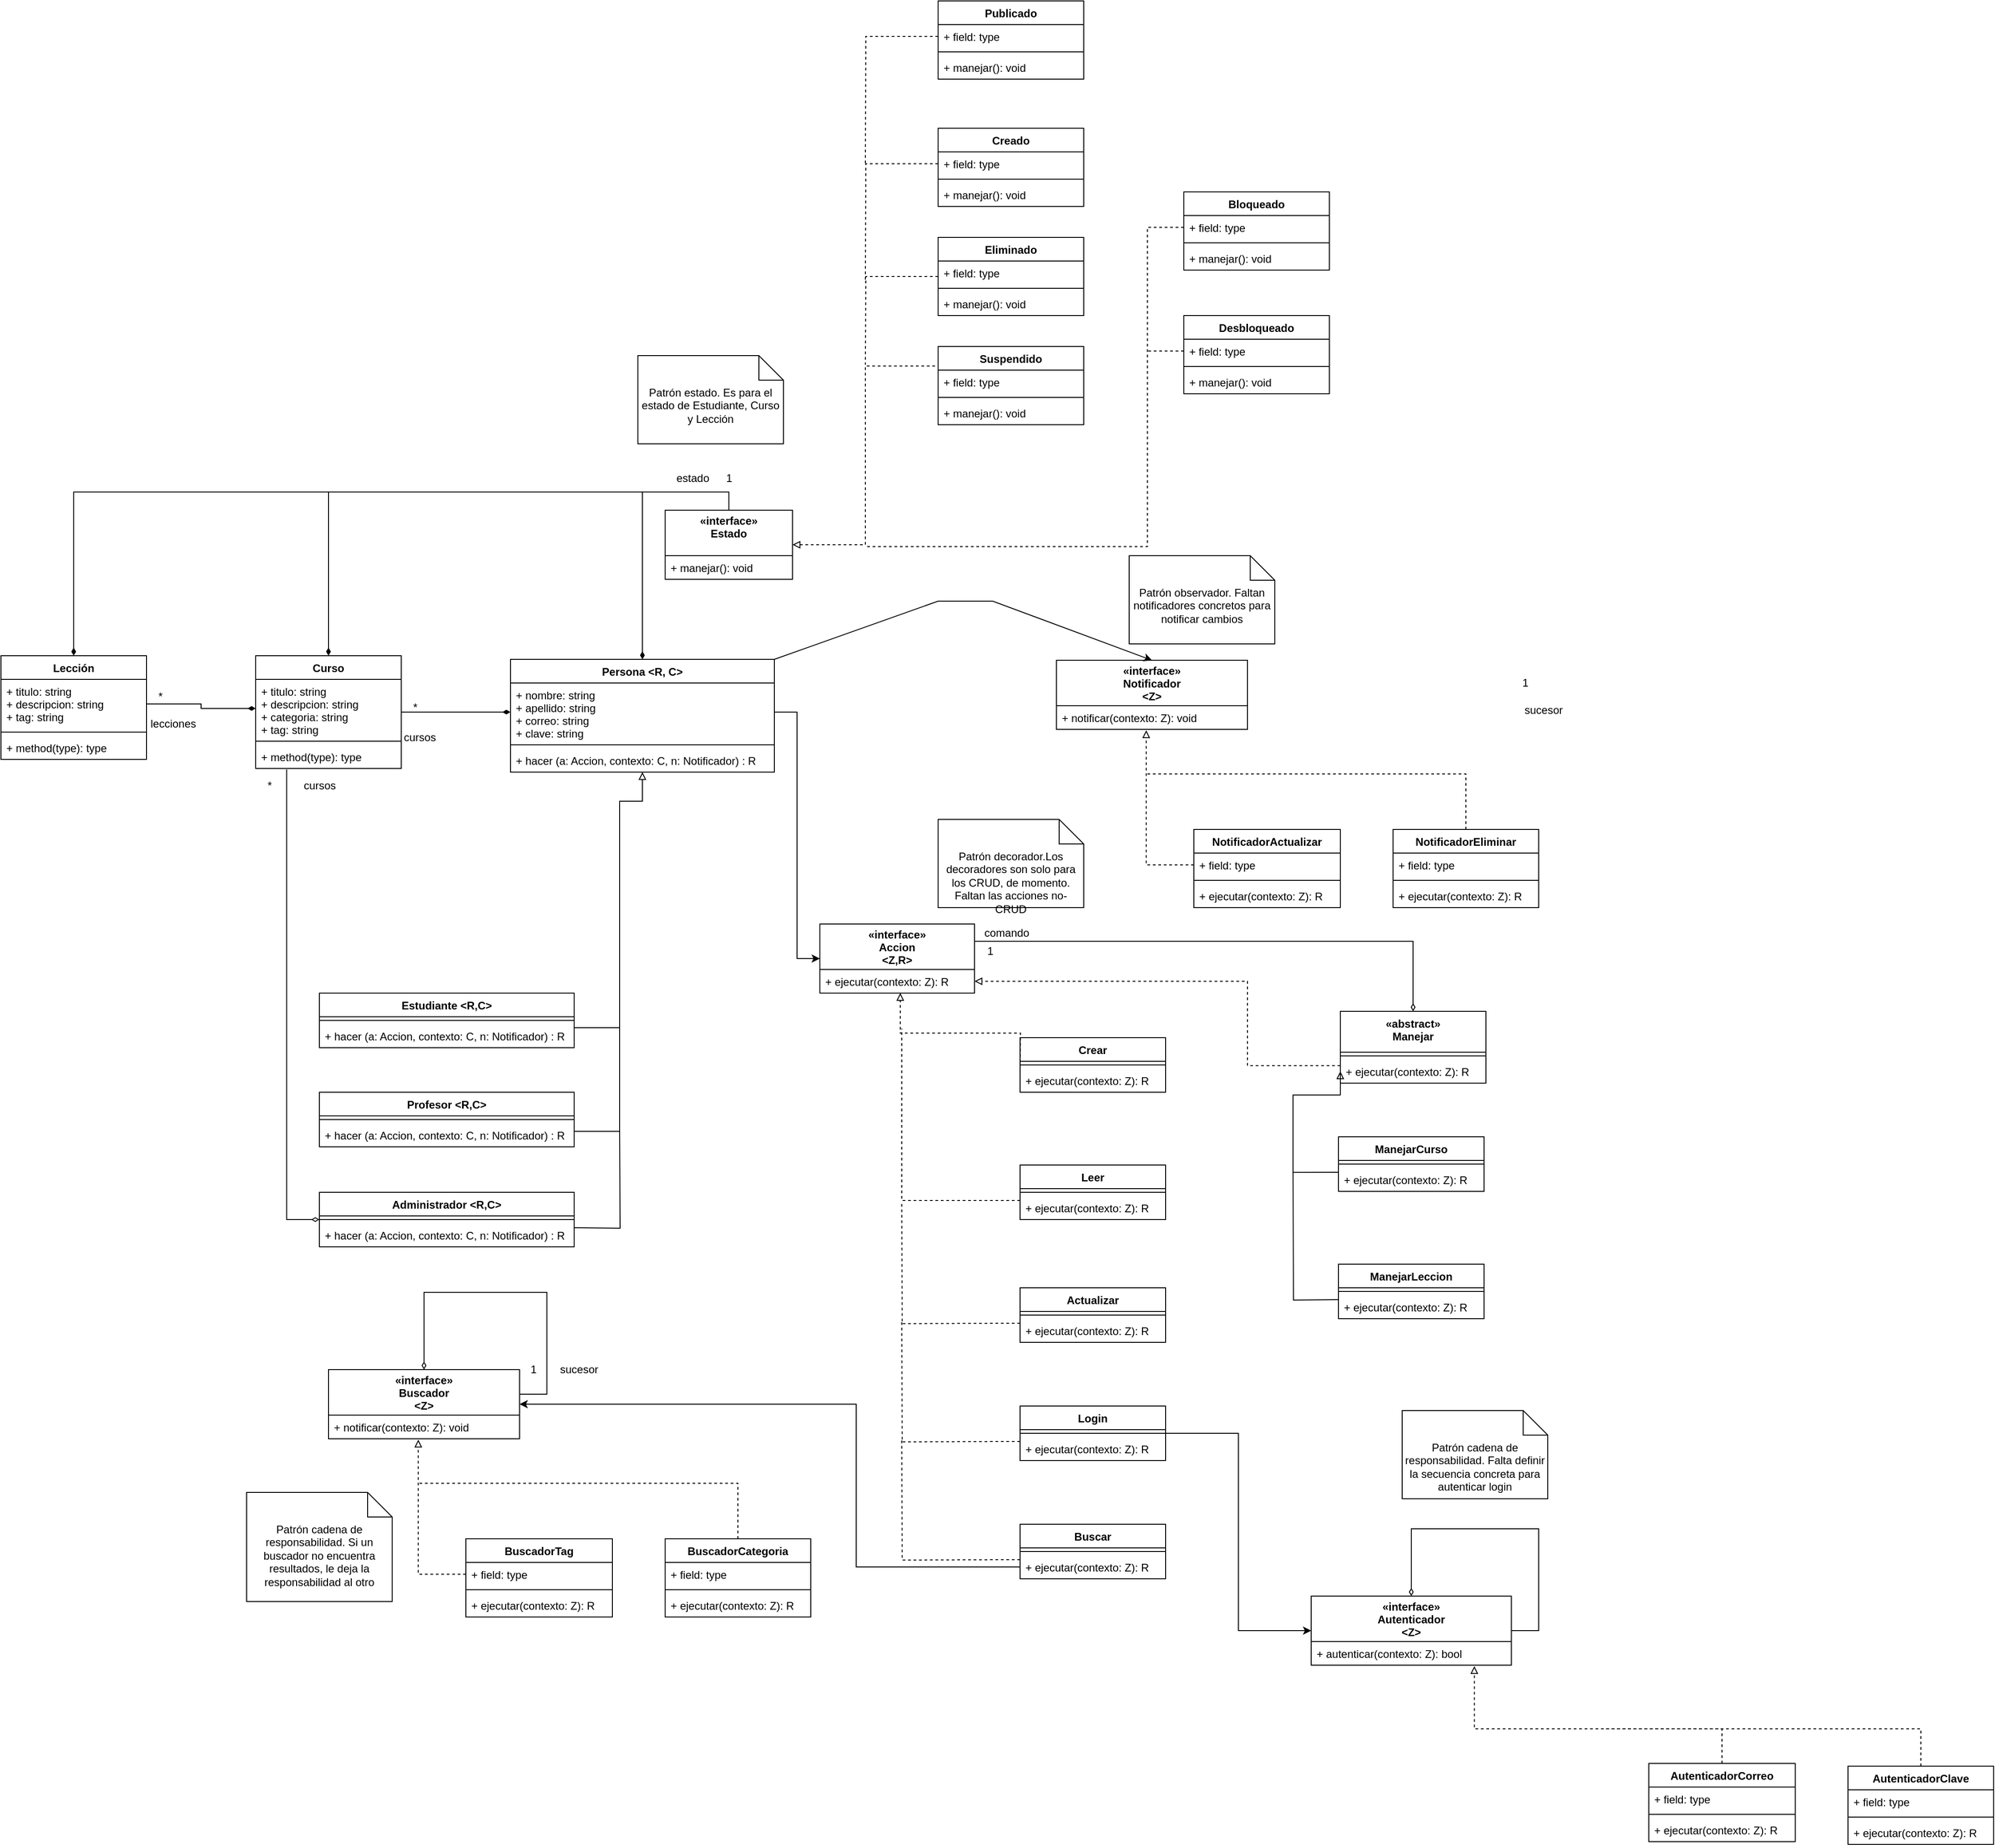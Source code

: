 <mxfile version="20.5.1" type="github" pages="11">
  <diagram id="C5RBs43oDa-KdzZeNtuy" name="Diagrama de Clases">
    <mxGraphModel dx="2405" dy="2034" grid="1" gridSize="10" guides="1" tooltips="1" connect="1" arrows="1" fold="1" page="1" pageScale="1" pageWidth="827" pageHeight="1169" math="0" shadow="0">
      <root>
        <mxCell id="WIyWlLk6GJQsqaUBKTNV-0" />
        <mxCell id="WIyWlLk6GJQsqaUBKTNV-1" parent="WIyWlLk6GJQsqaUBKTNV-0" />
        <mxCell id="8BfYpWPE0i2859SI4WqA-59" style="rounded=0;orthogonalLoop=1;jettySize=auto;html=1;exitX=1;exitY=0;exitDx=0;exitDy=0;entryX=0.5;entryY=0;entryDx=0;entryDy=0;strokeColor=default;endArrow=classic;endFill=1;" parent="WIyWlLk6GJQsqaUBKTNV-1" source="8BfYpWPE0i2859SI4WqA-0" target="8BfYpWPE0i2859SI4WqA-57" edge="1">
          <mxGeometry relative="1" as="geometry">
            <Array as="points">
              <mxPoint x="760" y="230" />
              <mxPoint x="820" y="230" />
            </Array>
          </mxGeometry>
        </mxCell>
        <mxCell id="8BfYpWPE0i2859SI4WqA-0" value="Persona &lt;R, C&gt;" style="swimlane;fontStyle=1;align=center;verticalAlign=top;childLayout=stackLayout;horizontal=1;startSize=26;horizontalStack=0;resizeParent=1;resizeParentMax=0;resizeLast=0;collapsible=1;marginBottom=0;" parent="WIyWlLk6GJQsqaUBKTNV-1" vertex="1">
          <mxGeometry x="290" y="294" width="290" height="124" as="geometry" />
        </mxCell>
        <mxCell id="8BfYpWPE0i2859SI4WqA-1" value="+ nombre: string&#xa;+ apellido: string&#xa;+ correo: string&#xa;+ clave: string&#xa;" style="text;strokeColor=none;fillColor=none;align=left;verticalAlign=top;spacingLeft=4;spacingRight=4;overflow=hidden;rotatable=0;points=[[0,0.5],[1,0.5]];portConstraint=eastwest;" parent="8BfYpWPE0i2859SI4WqA-0" vertex="1">
          <mxGeometry y="26" width="290" height="64" as="geometry" />
        </mxCell>
        <mxCell id="8BfYpWPE0i2859SI4WqA-2" value="" style="line;strokeWidth=1;fillColor=none;align=left;verticalAlign=middle;spacingTop=-1;spacingLeft=3;spacingRight=3;rotatable=0;labelPosition=right;points=[];portConstraint=eastwest;strokeColor=inherit;" parent="8BfYpWPE0i2859SI4WqA-0" vertex="1">
          <mxGeometry y="90" width="290" height="8" as="geometry" />
        </mxCell>
        <mxCell id="8BfYpWPE0i2859SI4WqA-3" value="+ hacer (a: Accion, contexto: C, n: Notificador) : R" style="text;strokeColor=none;fillColor=none;align=left;verticalAlign=top;spacingLeft=4;spacingRight=4;overflow=hidden;rotatable=0;points=[[0,0.5],[1,0.5]];portConstraint=eastwest;" parent="8BfYpWPE0i2859SI4WqA-0" vertex="1">
          <mxGeometry y="98" width="290" height="26" as="geometry" />
        </mxCell>
        <mxCell id="8BfYpWPE0i2859SI4WqA-4" value="Estudiante &lt;R,C&gt;" style="swimlane;fontStyle=1;align=center;verticalAlign=top;childLayout=stackLayout;horizontal=1;startSize=26;horizontalStack=0;resizeParent=1;resizeParentMax=0;resizeLast=0;collapsible=1;marginBottom=0;" parent="WIyWlLk6GJQsqaUBKTNV-1" vertex="1">
          <mxGeometry x="80" y="661" width="280" height="60" as="geometry" />
        </mxCell>
        <mxCell id="8BfYpWPE0i2859SI4WqA-6" value="" style="line;strokeWidth=1;fillColor=none;align=left;verticalAlign=middle;spacingTop=-1;spacingLeft=3;spacingRight=3;rotatable=0;labelPosition=right;points=[];portConstraint=eastwest;strokeColor=inherit;" parent="8BfYpWPE0i2859SI4WqA-4" vertex="1">
          <mxGeometry y="26" width="280" height="8" as="geometry" />
        </mxCell>
        <mxCell id="8BfYpWPE0i2859SI4WqA-7" value="+ hacer (a: Accion, contexto: C, n: Notificador) : R" style="text;strokeColor=none;fillColor=none;align=left;verticalAlign=top;spacingLeft=4;spacingRight=4;overflow=hidden;rotatable=0;points=[[0,0.5],[1,0.5]];portConstraint=eastwest;" parent="8BfYpWPE0i2859SI4WqA-4" vertex="1">
          <mxGeometry y="34" width="280" height="26" as="geometry" />
        </mxCell>
        <mxCell id="8BfYpWPE0i2859SI4WqA-68" style="edgeStyle=orthogonalEdgeStyle;rounded=0;orthogonalLoop=1;jettySize=auto;html=1;strokeColor=default;endArrow=none;endFill=0;" parent="WIyWlLk6GJQsqaUBKTNV-1" source="8BfYpWPE0i2859SI4WqA-8" edge="1">
          <mxGeometry relative="1" as="geometry">
            <mxPoint x="410" y="690" as="targetPoint" />
            <Array as="points">
              <mxPoint x="410" y="813" />
            </Array>
          </mxGeometry>
        </mxCell>
        <mxCell id="8BfYpWPE0i2859SI4WqA-8" value="Profesor &lt;R,C&gt;" style="swimlane;fontStyle=1;align=center;verticalAlign=top;childLayout=stackLayout;horizontal=1;startSize=26;horizontalStack=0;resizeParent=1;resizeParentMax=0;resizeLast=0;collapsible=1;marginBottom=0;" parent="WIyWlLk6GJQsqaUBKTNV-1" vertex="1">
          <mxGeometry x="80" y="770" width="280" height="60" as="geometry" />
        </mxCell>
        <mxCell id="8BfYpWPE0i2859SI4WqA-10" value="" style="line;strokeWidth=1;fillColor=none;align=left;verticalAlign=middle;spacingTop=-1;spacingLeft=3;spacingRight=3;rotatable=0;labelPosition=right;points=[];portConstraint=eastwest;strokeColor=inherit;" parent="8BfYpWPE0i2859SI4WqA-8" vertex="1">
          <mxGeometry y="26" width="280" height="8" as="geometry" />
        </mxCell>
        <mxCell id="8BfYpWPE0i2859SI4WqA-11" value="+ hacer (a: Accion, contexto: C, n: Notificador) : R" style="text;strokeColor=none;fillColor=none;align=left;verticalAlign=top;spacingLeft=4;spacingRight=4;overflow=hidden;rotatable=0;points=[[0,0.5],[1,0.5]];portConstraint=eastwest;" parent="8BfYpWPE0i2859SI4WqA-8" vertex="1">
          <mxGeometry y="34" width="280" height="26" as="geometry" />
        </mxCell>
        <mxCell id="tjpaCm1Rbv1vSJlVYsM5-0" style="edgeStyle=orthogonalEdgeStyle;rounded=0;orthogonalLoop=1;jettySize=auto;html=1;entryX=0.213;entryY=1.038;entryDx=0;entryDy=0;entryPerimeter=0;endArrow=none;endFill=0;startArrow=diamondThin;startFill=0;" parent="WIyWlLk6GJQsqaUBKTNV-1" source="8BfYpWPE0i2859SI4WqA-12" target="8BfYpWPE0i2859SI4WqA-27" edge="1">
          <mxGeometry relative="1" as="geometry">
            <Array as="points">
              <mxPoint x="44" y="910" />
            </Array>
          </mxGeometry>
        </mxCell>
        <mxCell id="8BfYpWPE0i2859SI4WqA-12" value="Administrador &lt;R,C&gt;" style="swimlane;fontStyle=1;align=center;verticalAlign=top;childLayout=stackLayout;horizontal=1;startSize=26;horizontalStack=0;resizeParent=1;resizeParentMax=0;resizeLast=0;collapsible=1;marginBottom=0;" parent="WIyWlLk6GJQsqaUBKTNV-1" vertex="1">
          <mxGeometry x="80" y="880" width="280" height="60" as="geometry" />
        </mxCell>
        <mxCell id="8BfYpWPE0i2859SI4WqA-14" value="" style="line;strokeWidth=1;fillColor=none;align=left;verticalAlign=middle;spacingTop=-1;spacingLeft=3;spacingRight=3;rotatable=0;labelPosition=right;points=[];portConstraint=eastwest;strokeColor=inherit;" parent="8BfYpWPE0i2859SI4WqA-12" vertex="1">
          <mxGeometry y="26" width="280" height="8" as="geometry" />
        </mxCell>
        <mxCell id="8BfYpWPE0i2859SI4WqA-15" value="+ hacer (a: Accion, contexto: C, n: Notificador) : R" style="text;strokeColor=none;fillColor=none;align=left;verticalAlign=top;spacingLeft=4;spacingRight=4;overflow=hidden;rotatable=0;points=[[0,0.5],[1,0.5]];portConstraint=eastwest;" parent="8BfYpWPE0i2859SI4WqA-12" vertex="1">
          <mxGeometry y="34" width="280" height="26" as="geometry" />
        </mxCell>
        <mxCell id="8BfYpWPE0i2859SI4WqA-21" style="edgeStyle=orthogonalEdgeStyle;rounded=0;orthogonalLoop=1;jettySize=auto;html=1;entryX=0.5;entryY=0;entryDx=0;entryDy=0;endArrow=diamondThin;endFill=1;exitX=0.5;exitY=0;exitDx=0;exitDy=0;" parent="WIyWlLk6GJQsqaUBKTNV-1" source="8BfYpWPE0i2859SI4WqA-16" target="8BfYpWPE0i2859SI4WqA-0" edge="1">
          <mxGeometry relative="1" as="geometry" />
        </mxCell>
        <mxCell id="8BfYpWPE0i2859SI4WqA-32" style="edgeStyle=orthogonalEdgeStyle;rounded=0;orthogonalLoop=1;jettySize=auto;html=1;exitX=0.5;exitY=0;exitDx=0;exitDy=0;entryX=0.5;entryY=0;entryDx=0;entryDy=0;endArrow=diamondThin;endFill=1;" parent="WIyWlLk6GJQsqaUBKTNV-1" source="8BfYpWPE0i2859SI4WqA-16" target="8BfYpWPE0i2859SI4WqA-24" edge="1">
          <mxGeometry relative="1" as="geometry" />
        </mxCell>
        <mxCell id="8BfYpWPE0i2859SI4WqA-33" style="edgeStyle=orthogonalEdgeStyle;rounded=0;orthogonalLoop=1;jettySize=auto;html=1;exitX=0.5;exitY=0;exitDx=0;exitDy=0;entryX=0.5;entryY=0;entryDx=0;entryDy=0;endArrow=diamondThin;endFill=1;" parent="WIyWlLk6GJQsqaUBKTNV-1" source="8BfYpWPE0i2859SI4WqA-16" target="8BfYpWPE0i2859SI4WqA-28" edge="1">
          <mxGeometry relative="1" as="geometry" />
        </mxCell>
        <mxCell id="8BfYpWPE0i2859SI4WqA-92" style="edgeStyle=orthogonalEdgeStyle;rounded=0;orthogonalLoop=1;jettySize=auto;html=1;entryX=0;entryY=0.25;entryDx=0;entryDy=0;strokeColor=default;endArrow=none;endFill=0;startArrow=block;startFill=0;dashed=1;" parent="WIyWlLk6GJQsqaUBKTNV-1" source="8BfYpWPE0i2859SI4WqA-16" target="8BfYpWPE0i2859SI4WqA-70" edge="1">
          <mxGeometry relative="1" as="geometry" />
        </mxCell>
        <mxCell id="8BfYpWPE0i2859SI4WqA-16" value="«interface»&#xa;Estado&#xa;" style="swimlane;fontStyle=1;childLayout=stackLayout;horizontal=1;startSize=50;fillColor=none;horizontalStack=0;resizeParent=1;resizeParentMax=0;resizeLast=0;collapsible=1;marginBottom=0;" parent="WIyWlLk6GJQsqaUBKTNV-1" vertex="1">
          <mxGeometry x="460" y="130" width="140" height="76" as="geometry">
            <mxRectangle x="460" y="130" width="100" height="40" as="alternateBounds" />
          </mxGeometry>
        </mxCell>
        <mxCell id="8BfYpWPE0i2859SI4WqA-17" value="+ manejar(): void" style="text;strokeColor=none;fillColor=none;align=left;verticalAlign=top;spacingLeft=4;spacingRight=4;overflow=hidden;rotatable=0;points=[[0,0.5],[1,0.5]];portConstraint=eastwest;" parent="8BfYpWPE0i2859SI4WqA-16" vertex="1">
          <mxGeometry y="50" width="140" height="26" as="geometry" />
        </mxCell>
        <mxCell id="8BfYpWPE0i2859SI4WqA-22" value="1" style="text;html=1;align=center;verticalAlign=middle;resizable=0;points=[];autosize=1;strokeColor=none;fillColor=none;" parent="WIyWlLk6GJQsqaUBKTNV-1" vertex="1">
          <mxGeometry x="515" y="80" width="30" height="30" as="geometry" />
        </mxCell>
        <mxCell id="8BfYpWPE0i2859SI4WqA-23" value="estado" style="text;html=1;align=center;verticalAlign=middle;resizable=0;points=[];autosize=1;strokeColor=none;fillColor=none;" parent="WIyWlLk6GJQsqaUBKTNV-1" vertex="1">
          <mxGeometry x="460" y="80" width="60" height="30" as="geometry" />
        </mxCell>
        <mxCell id="8BfYpWPE0i2859SI4WqA-39" style="edgeStyle=orthogonalEdgeStyle;rounded=0;orthogonalLoop=1;jettySize=auto;html=1;exitX=1;exitY=0.5;exitDx=0;exitDy=0;entryX=0;entryY=0.5;entryDx=0;entryDy=0;endArrow=diamondThin;endFill=1;" parent="WIyWlLk6GJQsqaUBKTNV-1" source="8BfYpWPE0i2859SI4WqA-24" target="8BfYpWPE0i2859SI4WqA-1" edge="1">
          <mxGeometry relative="1" as="geometry" />
        </mxCell>
        <mxCell id="8BfYpWPE0i2859SI4WqA-24" value="Curso" style="swimlane;fontStyle=1;align=center;verticalAlign=top;childLayout=stackLayout;horizontal=1;startSize=26;horizontalStack=0;resizeParent=1;resizeParentMax=0;resizeLast=0;collapsible=1;marginBottom=0;" parent="WIyWlLk6GJQsqaUBKTNV-1" vertex="1">
          <mxGeometry x="10" y="290" width="160" height="124" as="geometry" />
        </mxCell>
        <mxCell id="8BfYpWPE0i2859SI4WqA-25" value="+ titulo: string&#xa;+ descripcion: string&#xa;+ categoria: string&#xa;+ tag: string&#xa;" style="text;strokeColor=none;fillColor=none;align=left;verticalAlign=top;spacingLeft=4;spacingRight=4;overflow=hidden;rotatable=0;points=[[0,0.5],[1,0.5]];portConstraint=eastwest;" parent="8BfYpWPE0i2859SI4WqA-24" vertex="1">
          <mxGeometry y="26" width="160" height="64" as="geometry" />
        </mxCell>
        <mxCell id="8BfYpWPE0i2859SI4WqA-26" value="" style="line;strokeWidth=1;fillColor=none;align=left;verticalAlign=middle;spacingTop=-1;spacingLeft=3;spacingRight=3;rotatable=0;labelPosition=right;points=[];portConstraint=eastwest;strokeColor=inherit;" parent="8BfYpWPE0i2859SI4WqA-24" vertex="1">
          <mxGeometry y="90" width="160" height="8" as="geometry" />
        </mxCell>
        <mxCell id="8BfYpWPE0i2859SI4WqA-27" value="+ method(type): type" style="text;strokeColor=none;fillColor=none;align=left;verticalAlign=top;spacingLeft=4;spacingRight=4;overflow=hidden;rotatable=0;points=[[0,0.5],[1,0.5]];portConstraint=eastwest;" parent="8BfYpWPE0i2859SI4WqA-24" vertex="1">
          <mxGeometry y="98" width="160" height="26" as="geometry" />
        </mxCell>
        <mxCell id="8BfYpWPE0i2859SI4WqA-28" value="Lección" style="swimlane;fontStyle=1;align=center;verticalAlign=top;childLayout=stackLayout;horizontal=1;startSize=26;horizontalStack=0;resizeParent=1;resizeParentMax=0;resizeLast=0;collapsible=1;marginBottom=0;" parent="WIyWlLk6GJQsqaUBKTNV-1" vertex="1">
          <mxGeometry x="-270" y="290" width="160" height="114" as="geometry" />
        </mxCell>
        <mxCell id="8BfYpWPE0i2859SI4WqA-29" value="+ titulo: string&#xa;+ descripcion: string&#xa;+ tag: string&#xa;&#xa;&#xa;" style="text;strokeColor=none;fillColor=none;align=left;verticalAlign=top;spacingLeft=4;spacingRight=4;overflow=hidden;rotatable=0;points=[[0,0.5],[1,0.5]];portConstraint=eastwest;" parent="8BfYpWPE0i2859SI4WqA-28" vertex="1">
          <mxGeometry y="26" width="160" height="54" as="geometry" />
        </mxCell>
        <mxCell id="8BfYpWPE0i2859SI4WqA-30" value="" style="line;strokeWidth=1;fillColor=none;align=left;verticalAlign=middle;spacingTop=-1;spacingLeft=3;spacingRight=3;rotatable=0;labelPosition=right;points=[];portConstraint=eastwest;strokeColor=inherit;" parent="8BfYpWPE0i2859SI4WqA-28" vertex="1">
          <mxGeometry y="80" width="160" height="8" as="geometry" />
        </mxCell>
        <mxCell id="8BfYpWPE0i2859SI4WqA-31" value="+ method(type): type" style="text;strokeColor=none;fillColor=none;align=left;verticalAlign=top;spacingLeft=4;spacingRight=4;overflow=hidden;rotatable=0;points=[[0,0.5],[1,0.5]];portConstraint=eastwest;" parent="8BfYpWPE0i2859SI4WqA-28" vertex="1">
          <mxGeometry y="88" width="160" height="26" as="geometry" />
        </mxCell>
        <mxCell id="8BfYpWPE0i2859SI4WqA-36" style="edgeStyle=orthogonalEdgeStyle;rounded=0;orthogonalLoop=1;jettySize=auto;html=1;exitX=1;exitY=0.5;exitDx=0;exitDy=0;entryX=0;entryY=0.5;entryDx=0;entryDy=0;endArrow=diamondThin;endFill=1;" parent="WIyWlLk6GJQsqaUBKTNV-1" source="8BfYpWPE0i2859SI4WqA-29" target="8BfYpWPE0i2859SI4WqA-25" edge="1">
          <mxGeometry relative="1" as="geometry" />
        </mxCell>
        <mxCell id="8BfYpWPE0i2859SI4WqA-37" value="*" style="text;html=1;align=center;verticalAlign=middle;resizable=0;points=[];autosize=1;strokeColor=none;fillColor=none;" parent="WIyWlLk6GJQsqaUBKTNV-1" vertex="1">
          <mxGeometry x="-110" y="320" width="30" height="30" as="geometry" />
        </mxCell>
        <mxCell id="8BfYpWPE0i2859SI4WqA-38" value="lecciones" style="text;html=1;align=center;verticalAlign=middle;resizable=0;points=[];autosize=1;strokeColor=none;fillColor=none;" parent="WIyWlLk6GJQsqaUBKTNV-1" vertex="1">
          <mxGeometry x="-116" y="350" width="70" height="30" as="geometry" />
        </mxCell>
        <mxCell id="8BfYpWPE0i2859SI4WqA-40" value="*" style="text;html=1;align=center;verticalAlign=middle;resizable=0;points=[];autosize=1;strokeColor=none;fillColor=none;" parent="WIyWlLk6GJQsqaUBKTNV-1" vertex="1">
          <mxGeometry x="170" y="332" width="30" height="30" as="geometry" />
        </mxCell>
        <mxCell id="8BfYpWPE0i2859SI4WqA-42" value="cursos" style="text;html=1;align=center;verticalAlign=middle;resizable=0;points=[];autosize=1;strokeColor=none;fillColor=none;" parent="WIyWlLk6GJQsqaUBKTNV-1" vertex="1">
          <mxGeometry x="160" y="365" width="60" height="30" as="geometry" />
        </mxCell>
        <mxCell id="8BfYpWPE0i2859SI4WqA-52" value="«interface»&#xa;Accion&#xa;&lt;Z,R&gt;" style="swimlane;fontStyle=1;childLayout=stackLayout;horizontal=1;startSize=50;fillColor=none;horizontalStack=0;resizeParent=1;resizeParentMax=0;resizeLast=0;collapsible=1;marginBottom=0;" parent="WIyWlLk6GJQsqaUBKTNV-1" vertex="1">
          <mxGeometry x="630" y="585" width="170" height="76" as="geometry">
            <mxRectangle x="460" y="130" width="100" height="40" as="alternateBounds" />
          </mxGeometry>
        </mxCell>
        <mxCell id="8BfYpWPE0i2859SI4WqA-53" value="+ ejecutar(contexto: Z): R" style="text;strokeColor=none;fillColor=none;align=left;verticalAlign=top;spacingLeft=4;spacingRight=4;overflow=hidden;rotatable=0;points=[[0,0.5],[1,0.5]];portConstraint=eastwest;" parent="8BfYpWPE0i2859SI4WqA-52" vertex="1">
          <mxGeometry y="50" width="170" height="26" as="geometry" />
        </mxCell>
        <mxCell id="8BfYpWPE0i2859SI4WqA-54" style="edgeStyle=orthogonalEdgeStyle;rounded=0;orthogonalLoop=1;jettySize=auto;html=1;exitX=1;exitY=0.5;exitDx=0;exitDy=0;entryX=0;entryY=0.5;entryDx=0;entryDy=0;strokeColor=default;endArrow=classic;endFill=1;" parent="WIyWlLk6GJQsqaUBKTNV-1" source="8BfYpWPE0i2859SI4WqA-1" target="8BfYpWPE0i2859SI4WqA-52" edge="1">
          <mxGeometry relative="1" as="geometry" />
        </mxCell>
        <mxCell id="8BfYpWPE0i2859SI4WqA-57" value="«interface»&#xa;Notificador&#xa;&lt;Z&gt;" style="swimlane;fontStyle=1;childLayout=stackLayout;horizontal=1;startSize=50;fillColor=none;horizontalStack=0;resizeParent=1;resizeParentMax=0;resizeLast=0;collapsible=1;marginBottom=0;" parent="WIyWlLk6GJQsqaUBKTNV-1" vertex="1">
          <mxGeometry x="890" y="295" width="210" height="76" as="geometry">
            <mxRectangle x="460" y="130" width="100" height="40" as="alternateBounds" />
          </mxGeometry>
        </mxCell>
        <mxCell id="8BfYpWPE0i2859SI4WqA-58" value="+ notificar(contexto: Z): void" style="text;strokeColor=none;fillColor=none;align=left;verticalAlign=top;spacingLeft=4;spacingRight=4;overflow=hidden;rotatable=0;points=[[0,0.5],[1,0.5]];portConstraint=eastwest;" parent="8BfYpWPE0i2859SI4WqA-57" vertex="1">
          <mxGeometry y="50" width="210" height="26" as="geometry" />
        </mxCell>
        <mxCell id="8BfYpWPE0i2859SI4WqA-60" value="«interface»&#xa;Autenticador&#xa;&lt;Z&gt;" style="swimlane;fontStyle=1;childLayout=stackLayout;horizontal=1;startSize=50;fillColor=none;horizontalStack=0;resizeParent=1;resizeParentMax=0;resizeLast=0;collapsible=1;marginBottom=0;" parent="WIyWlLk6GJQsqaUBKTNV-1" vertex="1">
          <mxGeometry x="1170" y="1324" width="220" height="76" as="geometry">
            <mxRectangle x="460" y="130" width="100" height="40" as="alternateBounds" />
          </mxGeometry>
        </mxCell>
        <mxCell id="8BfYpWPE0i2859SI4WqA-61" value="+ autenticar(contexto: Z): bool" style="text;strokeColor=none;fillColor=none;align=left;verticalAlign=top;spacingLeft=4;spacingRight=4;overflow=hidden;rotatable=0;points=[[0,0.5],[1,0.5]];portConstraint=eastwest;" parent="8BfYpWPE0i2859SI4WqA-60" vertex="1">
          <mxGeometry y="50" width="220" height="26" as="geometry" />
        </mxCell>
        <mxCell id="8BfYpWPE0i2859SI4WqA-62" style="edgeStyle=orthogonalEdgeStyle;rounded=0;orthogonalLoop=1;jettySize=auto;html=1;exitX=1;exitY=0.5;exitDx=0;exitDy=0;entryX=0.5;entryY=0;entryDx=0;entryDy=0;strokeColor=default;endArrow=diamondThin;endFill=0;" parent="WIyWlLk6GJQsqaUBKTNV-1" source="8BfYpWPE0i2859SI4WqA-60" target="8BfYpWPE0i2859SI4WqA-60" edge="1">
          <mxGeometry relative="1" as="geometry">
            <Array as="points">
              <mxPoint x="1420" y="1362" />
              <mxPoint x="1420" y="1250" />
              <mxPoint x="1280" y="1250" />
            </Array>
          </mxGeometry>
        </mxCell>
        <mxCell id="8BfYpWPE0i2859SI4WqA-63" value="1" style="text;html=1;align=center;verticalAlign=middle;resizable=0;points=[];autosize=1;strokeColor=none;fillColor=none;" parent="WIyWlLk6GJQsqaUBKTNV-1" vertex="1">
          <mxGeometry x="1390" y="305" width="30" height="30" as="geometry" />
        </mxCell>
        <mxCell id="8BfYpWPE0i2859SI4WqA-64" value="sucesor" style="text;html=1;align=center;verticalAlign=middle;resizable=0;points=[];autosize=1;strokeColor=none;fillColor=none;" parent="WIyWlLk6GJQsqaUBKTNV-1" vertex="1">
          <mxGeometry x="1390" y="335" width="70" height="30" as="geometry" />
        </mxCell>
        <mxCell id="8BfYpWPE0i2859SI4WqA-66" style="edgeStyle=orthogonalEdgeStyle;rounded=0;orthogonalLoop=1;jettySize=auto;html=1;strokeColor=default;endArrow=block;endFill=0;entryX=0.5;entryY=1;entryDx=0;entryDy=0;exitX=1;exitY=0.5;exitDx=0;exitDy=0;" parent="WIyWlLk6GJQsqaUBKTNV-1" source="8BfYpWPE0i2859SI4WqA-7" target="8BfYpWPE0i2859SI4WqA-0" edge="1">
          <mxGeometry relative="1" as="geometry">
            <mxPoint x="410" y="439" as="targetPoint" />
            <mxPoint x="327" y="699" as="sourcePoint" />
            <Array as="points">
              <mxPoint x="360" y="699" />
              <mxPoint x="410" y="699" />
              <mxPoint x="410" y="450" />
              <mxPoint x="435" y="450" />
            </Array>
          </mxGeometry>
        </mxCell>
        <mxCell id="8BfYpWPE0i2859SI4WqA-69" style="edgeStyle=orthogonalEdgeStyle;rounded=0;orthogonalLoop=1;jettySize=auto;html=1;strokeColor=default;endArrow=none;endFill=0;" parent="WIyWlLk6GJQsqaUBKTNV-1" edge="1">
          <mxGeometry relative="1" as="geometry">
            <mxPoint x="410" y="810" as="targetPoint" />
            <mxPoint x="360" y="919" as="sourcePoint" />
          </mxGeometry>
        </mxCell>
        <mxCell id="8BfYpWPE0i2859SI4WqA-70" value="Suspendido" style="swimlane;fontStyle=1;align=center;verticalAlign=top;childLayout=stackLayout;horizontal=1;startSize=26;horizontalStack=0;resizeParent=1;resizeParentMax=0;resizeLast=0;collapsible=1;marginBottom=0;" parent="WIyWlLk6GJQsqaUBKTNV-1" vertex="1">
          <mxGeometry x="760" y="-50" width="160" height="86" as="geometry" />
        </mxCell>
        <mxCell id="8BfYpWPE0i2859SI4WqA-71" value="+ field: type" style="text;strokeColor=none;fillColor=none;align=left;verticalAlign=top;spacingLeft=4;spacingRight=4;overflow=hidden;rotatable=0;points=[[0,0.5],[1,0.5]];portConstraint=eastwest;" parent="8BfYpWPE0i2859SI4WqA-70" vertex="1">
          <mxGeometry y="26" width="160" height="26" as="geometry" />
        </mxCell>
        <mxCell id="8BfYpWPE0i2859SI4WqA-72" value="" style="line;strokeWidth=1;fillColor=none;align=left;verticalAlign=middle;spacingTop=-1;spacingLeft=3;spacingRight=3;rotatable=0;labelPosition=right;points=[];portConstraint=eastwest;strokeColor=inherit;" parent="8BfYpWPE0i2859SI4WqA-70" vertex="1">
          <mxGeometry y="52" width="160" height="8" as="geometry" />
        </mxCell>
        <mxCell id="8BfYpWPE0i2859SI4WqA-73" value="+ manejar(): void" style="text;strokeColor=none;fillColor=none;align=left;verticalAlign=top;spacingLeft=4;spacingRight=4;overflow=hidden;rotatable=0;points=[[0,0.5],[1,0.5]];portConstraint=eastwest;" parent="8BfYpWPE0i2859SI4WqA-70" vertex="1">
          <mxGeometry y="60" width="160" height="26" as="geometry" />
        </mxCell>
        <mxCell id="8BfYpWPE0i2859SI4WqA-93" style="edgeStyle=orthogonalEdgeStyle;rounded=0;orthogonalLoop=1;jettySize=auto;html=1;dashed=1;strokeColor=default;startArrow=none;startFill=0;endArrow=none;endFill=0;" parent="WIyWlLk6GJQsqaUBKTNV-1" source="8BfYpWPE0i2859SI4WqA-74" edge="1">
          <mxGeometry relative="1" as="geometry">
            <mxPoint x="680" y="-30" as="targetPoint" />
          </mxGeometry>
        </mxCell>
        <mxCell id="8BfYpWPE0i2859SI4WqA-74" value="Eliminado" style="swimlane;fontStyle=1;align=center;verticalAlign=top;childLayout=stackLayout;horizontal=1;startSize=26;horizontalStack=0;resizeParent=1;resizeParentMax=0;resizeLast=0;collapsible=1;marginBottom=0;" parent="WIyWlLk6GJQsqaUBKTNV-1" vertex="1">
          <mxGeometry x="760" y="-170" width="160" height="86" as="geometry" />
        </mxCell>
        <mxCell id="8BfYpWPE0i2859SI4WqA-75" value="+ field: type" style="text;strokeColor=none;fillColor=none;align=left;verticalAlign=top;spacingLeft=4;spacingRight=4;overflow=hidden;rotatable=0;points=[[0,0.5],[1,0.5]];portConstraint=eastwest;" parent="8BfYpWPE0i2859SI4WqA-74" vertex="1">
          <mxGeometry y="26" width="160" height="26" as="geometry" />
        </mxCell>
        <mxCell id="8BfYpWPE0i2859SI4WqA-76" value="" style="line;strokeWidth=1;fillColor=none;align=left;verticalAlign=middle;spacingTop=-1;spacingLeft=3;spacingRight=3;rotatable=0;labelPosition=right;points=[];portConstraint=eastwest;strokeColor=inherit;" parent="8BfYpWPE0i2859SI4WqA-74" vertex="1">
          <mxGeometry y="52" width="160" height="8" as="geometry" />
        </mxCell>
        <mxCell id="8BfYpWPE0i2859SI4WqA-77" value="+ manejar(): void" style="text;strokeColor=none;fillColor=none;align=left;verticalAlign=top;spacingLeft=4;spacingRight=4;overflow=hidden;rotatable=0;points=[[0,0.5],[1,0.5]];portConstraint=eastwest;" parent="8BfYpWPE0i2859SI4WqA-74" vertex="1">
          <mxGeometry y="60" width="160" height="26" as="geometry" />
        </mxCell>
        <mxCell id="8BfYpWPE0i2859SI4WqA-78" value="Creado" style="swimlane;fontStyle=1;align=center;verticalAlign=top;childLayout=stackLayout;horizontal=1;startSize=26;horizontalStack=0;resizeParent=1;resizeParentMax=0;resizeLast=0;collapsible=1;marginBottom=0;" parent="WIyWlLk6GJQsqaUBKTNV-1" vertex="1">
          <mxGeometry x="760" y="-290" width="160" height="86" as="geometry" />
        </mxCell>
        <mxCell id="8BfYpWPE0i2859SI4WqA-79" value="+ field: type" style="text;strokeColor=none;fillColor=none;align=left;verticalAlign=top;spacingLeft=4;spacingRight=4;overflow=hidden;rotatable=0;points=[[0,0.5],[1,0.5]];portConstraint=eastwest;" parent="8BfYpWPE0i2859SI4WqA-78" vertex="1">
          <mxGeometry y="26" width="160" height="26" as="geometry" />
        </mxCell>
        <mxCell id="8BfYpWPE0i2859SI4WqA-80" value="" style="line;strokeWidth=1;fillColor=none;align=left;verticalAlign=middle;spacingTop=-1;spacingLeft=3;spacingRight=3;rotatable=0;labelPosition=right;points=[];portConstraint=eastwest;strokeColor=inherit;" parent="8BfYpWPE0i2859SI4WqA-78" vertex="1">
          <mxGeometry y="52" width="160" height="8" as="geometry" />
        </mxCell>
        <mxCell id="8BfYpWPE0i2859SI4WqA-81" value="+ manejar(): void" style="text;strokeColor=none;fillColor=none;align=left;verticalAlign=top;spacingLeft=4;spacingRight=4;overflow=hidden;rotatable=0;points=[[0,0.5],[1,0.5]];portConstraint=eastwest;" parent="8BfYpWPE0i2859SI4WqA-78" vertex="1">
          <mxGeometry y="60" width="160" height="26" as="geometry" />
        </mxCell>
        <mxCell id="8BfYpWPE0i2859SI4WqA-82" value="Bloqueado" style="swimlane;fontStyle=1;align=center;verticalAlign=top;childLayout=stackLayout;horizontal=1;startSize=26;horizontalStack=0;resizeParent=1;resizeParentMax=0;resizeLast=0;collapsible=1;marginBottom=0;" parent="WIyWlLk6GJQsqaUBKTNV-1" vertex="1">
          <mxGeometry x="1030" y="-220" width="160" height="86" as="geometry" />
        </mxCell>
        <mxCell id="8BfYpWPE0i2859SI4WqA-83" value="+ field: type" style="text;strokeColor=none;fillColor=none;align=left;verticalAlign=top;spacingLeft=4;spacingRight=4;overflow=hidden;rotatable=0;points=[[0,0.5],[1,0.5]];portConstraint=eastwest;" parent="8BfYpWPE0i2859SI4WqA-82" vertex="1">
          <mxGeometry y="26" width="160" height="26" as="geometry" />
        </mxCell>
        <mxCell id="8BfYpWPE0i2859SI4WqA-84" value="" style="line;strokeWidth=1;fillColor=none;align=left;verticalAlign=middle;spacingTop=-1;spacingLeft=3;spacingRight=3;rotatable=0;labelPosition=right;points=[];portConstraint=eastwest;strokeColor=inherit;" parent="8BfYpWPE0i2859SI4WqA-82" vertex="1">
          <mxGeometry y="52" width="160" height="8" as="geometry" />
        </mxCell>
        <mxCell id="8BfYpWPE0i2859SI4WqA-85" value="+ manejar(): void" style="text;strokeColor=none;fillColor=none;align=left;verticalAlign=top;spacingLeft=4;spacingRight=4;overflow=hidden;rotatable=0;points=[[0,0.5],[1,0.5]];portConstraint=eastwest;" parent="8BfYpWPE0i2859SI4WqA-82" vertex="1">
          <mxGeometry y="60" width="160" height="26" as="geometry" />
        </mxCell>
        <mxCell id="8BfYpWPE0i2859SI4WqA-86" value="Desbloqueado" style="swimlane;fontStyle=1;align=center;verticalAlign=top;childLayout=stackLayout;horizontal=1;startSize=26;horizontalStack=0;resizeParent=1;resizeParentMax=0;resizeLast=0;collapsible=1;marginBottom=0;" parent="WIyWlLk6GJQsqaUBKTNV-1" vertex="1">
          <mxGeometry x="1030" y="-84" width="160" height="86" as="geometry" />
        </mxCell>
        <mxCell id="8BfYpWPE0i2859SI4WqA-87" value="+ field: type" style="text;strokeColor=none;fillColor=none;align=left;verticalAlign=top;spacingLeft=4;spacingRight=4;overflow=hidden;rotatable=0;points=[[0,0.5],[1,0.5]];portConstraint=eastwest;" parent="8BfYpWPE0i2859SI4WqA-86" vertex="1">
          <mxGeometry y="26" width="160" height="26" as="geometry" />
        </mxCell>
        <mxCell id="8BfYpWPE0i2859SI4WqA-88" value="" style="line;strokeWidth=1;fillColor=none;align=left;verticalAlign=middle;spacingTop=-1;spacingLeft=3;spacingRight=3;rotatable=0;labelPosition=right;points=[];portConstraint=eastwest;strokeColor=inherit;" parent="8BfYpWPE0i2859SI4WqA-86" vertex="1">
          <mxGeometry y="52" width="160" height="8" as="geometry" />
        </mxCell>
        <mxCell id="8BfYpWPE0i2859SI4WqA-89" value="+ manejar(): void" style="text;strokeColor=none;fillColor=none;align=left;verticalAlign=top;spacingLeft=4;spacingRight=4;overflow=hidden;rotatable=0;points=[[0,0.5],[1,0.5]];portConstraint=eastwest;" parent="8BfYpWPE0i2859SI4WqA-86" vertex="1">
          <mxGeometry y="60" width="160" height="26" as="geometry" />
        </mxCell>
        <mxCell id="8BfYpWPE0i2859SI4WqA-94" style="edgeStyle=orthogonalEdgeStyle;rounded=0;orthogonalLoop=1;jettySize=auto;html=1;dashed=1;strokeColor=default;startArrow=none;startFill=0;endArrow=none;endFill=0;" parent="WIyWlLk6GJQsqaUBKTNV-1" source="8BfYpWPE0i2859SI4WqA-79" edge="1">
          <mxGeometry relative="1" as="geometry">
            <mxPoint x="680" y="-120" as="targetPoint" />
          </mxGeometry>
        </mxCell>
        <mxCell id="8BfYpWPE0i2859SI4WqA-95" style="edgeStyle=orthogonalEdgeStyle;rounded=0;orthogonalLoop=1;jettySize=auto;html=1;dashed=1;strokeColor=default;startArrow=none;startFill=0;endArrow=none;endFill=0;" parent="WIyWlLk6GJQsqaUBKTNV-1" source="8BfYpWPE0i2859SI4WqA-83" edge="1">
          <mxGeometry relative="1" as="geometry">
            <mxPoint x="680" y="170" as="targetPoint" />
            <Array as="points">
              <mxPoint x="990" y="-181" />
              <mxPoint x="990" y="170" />
            </Array>
          </mxGeometry>
        </mxCell>
        <mxCell id="8BfYpWPE0i2859SI4WqA-96" style="edgeStyle=orthogonalEdgeStyle;rounded=0;orthogonalLoop=1;jettySize=auto;html=1;dashed=1;strokeColor=default;startArrow=none;startFill=0;endArrow=none;endFill=0;" parent="WIyWlLk6GJQsqaUBKTNV-1" source="8BfYpWPE0i2859SI4WqA-87" edge="1">
          <mxGeometry relative="1" as="geometry">
            <mxPoint x="990" y="-45" as="targetPoint" />
          </mxGeometry>
        </mxCell>
        <mxCell id="8BfYpWPE0i2859SI4WqA-110" value="Crear" style="swimlane;fontStyle=1;align=center;verticalAlign=top;childLayout=stackLayout;horizontal=1;startSize=26;horizontalStack=0;resizeParent=1;resizeParentMax=0;resizeLast=0;collapsible=1;marginBottom=0;" parent="WIyWlLk6GJQsqaUBKTNV-1" vertex="1">
          <mxGeometry x="850" y="710" width="160" height="60" as="geometry" />
        </mxCell>
        <mxCell id="8BfYpWPE0i2859SI4WqA-112" value="" style="line;strokeWidth=1;fillColor=none;align=left;verticalAlign=middle;spacingTop=-1;spacingLeft=3;spacingRight=3;rotatable=0;labelPosition=right;points=[];portConstraint=eastwest;strokeColor=inherit;" parent="8BfYpWPE0i2859SI4WqA-110" vertex="1">
          <mxGeometry y="26" width="160" height="8" as="geometry" />
        </mxCell>
        <mxCell id="8BfYpWPE0i2859SI4WqA-113" value="+ ejecutar(contexto: Z): R" style="text;strokeColor=none;fillColor=none;align=left;verticalAlign=top;spacingLeft=4;spacingRight=4;overflow=hidden;rotatable=0;points=[[0,0.5],[1,0.5]];portConstraint=eastwest;" parent="8BfYpWPE0i2859SI4WqA-110" vertex="1">
          <mxGeometry y="34" width="160" height="26" as="geometry" />
        </mxCell>
        <mxCell id="8BfYpWPE0i2859SI4WqA-114" value="Publicado" style="swimlane;fontStyle=1;align=center;verticalAlign=top;childLayout=stackLayout;horizontal=1;startSize=26;horizontalStack=0;resizeParent=1;resizeParentMax=0;resizeLast=0;collapsible=1;marginBottom=0;" parent="WIyWlLk6GJQsqaUBKTNV-1" vertex="1">
          <mxGeometry x="760" y="-430" width="160" height="86" as="geometry" />
        </mxCell>
        <mxCell id="8BfYpWPE0i2859SI4WqA-115" value="+ field: type" style="text;strokeColor=none;fillColor=none;align=left;verticalAlign=top;spacingLeft=4;spacingRight=4;overflow=hidden;rotatable=0;points=[[0,0.5],[1,0.5]];portConstraint=eastwest;" parent="8BfYpWPE0i2859SI4WqA-114" vertex="1">
          <mxGeometry y="26" width="160" height="26" as="geometry" />
        </mxCell>
        <mxCell id="8BfYpWPE0i2859SI4WqA-116" value="" style="line;strokeWidth=1;fillColor=none;align=left;verticalAlign=middle;spacingTop=-1;spacingLeft=3;spacingRight=3;rotatable=0;labelPosition=right;points=[];portConstraint=eastwest;strokeColor=inherit;" parent="8BfYpWPE0i2859SI4WqA-114" vertex="1">
          <mxGeometry y="52" width="160" height="8" as="geometry" />
        </mxCell>
        <mxCell id="8BfYpWPE0i2859SI4WqA-117" value="+ manejar(): void" style="text;strokeColor=none;fillColor=none;align=left;verticalAlign=top;spacingLeft=4;spacingRight=4;overflow=hidden;rotatable=0;points=[[0,0.5],[1,0.5]];portConstraint=eastwest;" parent="8BfYpWPE0i2859SI4WqA-114" vertex="1">
          <mxGeometry y="60" width="160" height="26" as="geometry" />
        </mxCell>
        <mxCell id="8BfYpWPE0i2859SI4WqA-118" style="edgeStyle=orthogonalEdgeStyle;rounded=0;orthogonalLoop=1;jettySize=auto;html=1;dashed=1;strokeColor=default;startArrow=none;startFill=0;endArrow=none;endFill=0;" parent="WIyWlLk6GJQsqaUBKTNV-1" source="8BfYpWPE0i2859SI4WqA-115" edge="1">
          <mxGeometry relative="1" as="geometry">
            <mxPoint x="680" y="-250" as="targetPoint" />
          </mxGeometry>
        </mxCell>
        <mxCell id="8BfYpWPE0i2859SI4WqA-119" value="Leer" style="swimlane;fontStyle=1;align=center;verticalAlign=top;childLayout=stackLayout;horizontal=1;startSize=26;horizontalStack=0;resizeParent=1;resizeParentMax=0;resizeLast=0;collapsible=1;marginBottom=0;" parent="WIyWlLk6GJQsqaUBKTNV-1" vertex="1">
          <mxGeometry x="850" y="850" width="160" height="60" as="geometry" />
        </mxCell>
        <mxCell id="8BfYpWPE0i2859SI4WqA-121" value="" style="line;strokeWidth=1;fillColor=none;align=left;verticalAlign=middle;spacingTop=-1;spacingLeft=3;spacingRight=3;rotatable=0;labelPosition=right;points=[];portConstraint=eastwest;strokeColor=inherit;" parent="8BfYpWPE0i2859SI4WqA-119" vertex="1">
          <mxGeometry y="26" width="160" height="8" as="geometry" />
        </mxCell>
        <mxCell id="8BfYpWPE0i2859SI4WqA-122" value="+ ejecutar(contexto: Z): R" style="text;strokeColor=none;fillColor=none;align=left;verticalAlign=top;spacingLeft=4;spacingRight=4;overflow=hidden;rotatable=0;points=[[0,0.5],[1,0.5]];portConstraint=eastwest;" parent="8BfYpWPE0i2859SI4WqA-119" vertex="1">
          <mxGeometry y="34" width="160" height="26" as="geometry" />
        </mxCell>
        <mxCell id="8BfYpWPE0i2859SI4WqA-123" value="Actualizar" style="swimlane;fontStyle=1;align=center;verticalAlign=top;childLayout=stackLayout;horizontal=1;startSize=26;horizontalStack=0;resizeParent=1;resizeParentMax=0;resizeLast=0;collapsible=1;marginBottom=0;" parent="WIyWlLk6GJQsqaUBKTNV-1" vertex="1">
          <mxGeometry x="850" y="985" width="160" height="60" as="geometry" />
        </mxCell>
        <mxCell id="8BfYpWPE0i2859SI4WqA-125" value="" style="line;strokeWidth=1;fillColor=none;align=left;verticalAlign=middle;spacingTop=-1;spacingLeft=3;spacingRight=3;rotatable=0;labelPosition=right;points=[];portConstraint=eastwest;strokeColor=inherit;" parent="8BfYpWPE0i2859SI4WqA-123" vertex="1">
          <mxGeometry y="26" width="160" height="8" as="geometry" />
        </mxCell>
        <mxCell id="8BfYpWPE0i2859SI4WqA-126" value="+ ejecutar(contexto: Z): R" style="text;strokeColor=none;fillColor=none;align=left;verticalAlign=top;spacingLeft=4;spacingRight=4;overflow=hidden;rotatable=0;points=[[0,0.5],[1,0.5]];portConstraint=eastwest;" parent="8BfYpWPE0i2859SI4WqA-123" vertex="1">
          <mxGeometry y="34" width="160" height="26" as="geometry" />
        </mxCell>
        <mxCell id="8BfYpWPE0i2859SI4WqA-151" value="ManejarCurso" style="swimlane;fontStyle=1;align=center;verticalAlign=top;childLayout=stackLayout;horizontal=1;startSize=26;horizontalStack=0;resizeParent=1;resizeParentMax=0;resizeLast=0;collapsible=1;marginBottom=0;" parent="WIyWlLk6GJQsqaUBKTNV-1" vertex="1">
          <mxGeometry x="1200" y="819" width="160" height="60" as="geometry" />
        </mxCell>
        <mxCell id="8BfYpWPE0i2859SI4WqA-153" value="" style="line;strokeWidth=1;fillColor=none;align=left;verticalAlign=middle;spacingTop=-1;spacingLeft=3;spacingRight=3;rotatable=0;labelPosition=right;points=[];portConstraint=eastwest;strokeColor=inherit;" parent="8BfYpWPE0i2859SI4WqA-151" vertex="1">
          <mxGeometry y="26" width="160" height="8" as="geometry" />
        </mxCell>
        <mxCell id="8BfYpWPE0i2859SI4WqA-154" value="+ ejecutar(contexto: Z): R" style="text;strokeColor=none;fillColor=none;align=left;verticalAlign=top;spacingLeft=4;spacingRight=4;overflow=hidden;rotatable=0;points=[[0,0.5],[1,0.5]];portConstraint=eastwest;" parent="8BfYpWPE0i2859SI4WqA-151" vertex="1">
          <mxGeometry y="34" width="160" height="26" as="geometry" />
        </mxCell>
        <mxCell id="8BfYpWPE0i2859SI4WqA-155" value="ManejarLeccion" style="swimlane;fontStyle=1;align=center;verticalAlign=top;childLayout=stackLayout;horizontal=1;startSize=26;horizontalStack=0;resizeParent=1;resizeParentMax=0;resizeLast=0;collapsible=1;marginBottom=0;" parent="WIyWlLk6GJQsqaUBKTNV-1" vertex="1">
          <mxGeometry x="1200" y="959" width="160" height="60" as="geometry" />
        </mxCell>
        <mxCell id="8BfYpWPE0i2859SI4WqA-157" value="" style="line;strokeWidth=1;fillColor=none;align=left;verticalAlign=middle;spacingTop=-1;spacingLeft=3;spacingRight=3;rotatable=0;labelPosition=right;points=[];portConstraint=eastwest;strokeColor=inherit;" parent="8BfYpWPE0i2859SI4WqA-155" vertex="1">
          <mxGeometry y="26" width="160" height="8" as="geometry" />
        </mxCell>
        <mxCell id="8BfYpWPE0i2859SI4WqA-158" value="+ ejecutar(contexto: Z): R" style="text;strokeColor=none;fillColor=none;align=left;verticalAlign=top;spacingLeft=4;spacingRight=4;overflow=hidden;rotatable=0;points=[[0,0.5],[1,0.5]];portConstraint=eastwest;" parent="8BfYpWPE0i2859SI4WqA-155" vertex="1">
          <mxGeometry y="34" width="160" height="26" as="geometry" />
        </mxCell>
        <mxCell id="8BfYpWPE0i2859SI4WqA-166" style="edgeStyle=orthogonalEdgeStyle;rounded=0;orthogonalLoop=1;jettySize=auto;html=1;strokeColor=default;startArrow=none;startFill=0;endArrow=block;endFill=0;dashed=1;entryX=1;entryY=0.5;entryDx=0;entryDy=0;" parent="WIyWlLk6GJQsqaUBKTNV-1" target="8BfYpWPE0i2859SI4WqA-53" edge="1">
          <mxGeometry relative="1" as="geometry">
            <mxPoint x="1202" y="740.764" as="sourcePoint" />
            <mxPoint x="830" y="650" as="targetPoint" />
            <Array as="points">
              <mxPoint x="1100" y="741" />
              <mxPoint x="1100" y="648" />
            </Array>
          </mxGeometry>
        </mxCell>
        <mxCell id="8BfYpWPE0i2859SI4WqA-170" style="edgeStyle=orthogonalEdgeStyle;rounded=0;orthogonalLoop=1;jettySize=auto;html=1;entryX=1;entryY=0.25;entryDx=0;entryDy=0;strokeColor=default;startArrow=diamondThin;startFill=0;endArrow=none;endFill=0;" parent="WIyWlLk6GJQsqaUBKTNV-1" source="8BfYpWPE0i2859SI4WqA-159" target="8BfYpWPE0i2859SI4WqA-52" edge="1">
          <mxGeometry relative="1" as="geometry">
            <Array as="points">
              <mxPoint x="1282" y="604" />
            </Array>
          </mxGeometry>
        </mxCell>
        <mxCell id="8BfYpWPE0i2859SI4WqA-159" value="«abstract»&#xa;Manejar&#xa;" style="swimlane;fontStyle=1;align=center;verticalAlign=top;childLayout=stackLayout;horizontal=1;startSize=45;horizontalStack=0;resizeParent=1;resizeParentMax=0;resizeLast=0;collapsible=1;marginBottom=0;" parent="WIyWlLk6GJQsqaUBKTNV-1" vertex="1">
          <mxGeometry x="1202" y="681" width="160" height="79" as="geometry" />
        </mxCell>
        <mxCell id="8BfYpWPE0i2859SI4WqA-161" value="" style="line;strokeWidth=1;fillColor=none;align=left;verticalAlign=middle;spacingTop=-1;spacingLeft=3;spacingRight=3;rotatable=0;labelPosition=right;points=[];portConstraint=eastwest;strokeColor=inherit;" parent="8BfYpWPE0i2859SI4WqA-159" vertex="1">
          <mxGeometry y="45" width="160" height="8" as="geometry" />
        </mxCell>
        <mxCell id="8BfYpWPE0i2859SI4WqA-162" value="+ ejecutar(contexto: Z): R" style="text;strokeColor=none;fillColor=none;align=left;verticalAlign=top;spacingLeft=4;spacingRight=4;overflow=hidden;rotatable=0;points=[[0,0.5],[1,0.5]];portConstraint=eastwest;" parent="8BfYpWPE0i2859SI4WqA-159" vertex="1">
          <mxGeometry y="53" width="160" height="26" as="geometry" />
        </mxCell>
        <mxCell id="8BfYpWPE0i2859SI4WqA-164" style="edgeStyle=orthogonalEdgeStyle;rounded=0;orthogonalLoop=1;jettySize=auto;html=1;entryX=0;entryY=0.5;entryDx=0;entryDy=0;strokeColor=default;startArrow=none;startFill=0;endArrow=block;endFill=0;" parent="WIyWlLk6GJQsqaUBKTNV-1" target="8BfYpWPE0i2859SI4WqA-162" edge="1">
          <mxGeometry relative="1" as="geometry">
            <Array as="points">
              <mxPoint x="1150" y="858" />
              <mxPoint x="1150" y="773" />
            </Array>
            <mxPoint x="1200.0" y="858.059" as="sourcePoint" />
          </mxGeometry>
        </mxCell>
        <mxCell id="8BfYpWPE0i2859SI4WqA-165" style="edgeStyle=orthogonalEdgeStyle;rounded=0;orthogonalLoop=1;jettySize=auto;html=1;exitX=0;exitY=0.5;exitDx=0;exitDy=0;strokeColor=default;startArrow=none;startFill=0;endArrow=none;endFill=0;" parent="WIyWlLk6GJQsqaUBKTNV-1" edge="1">
          <mxGeometry relative="1" as="geometry">
            <mxPoint x="1150" y="850" as="targetPoint" />
            <mxPoint x="1200.0" y="998.0" as="sourcePoint" />
          </mxGeometry>
        </mxCell>
        <mxCell id="8BfYpWPE0i2859SI4WqA-167" style="edgeStyle=orthogonalEdgeStyle;rounded=0;orthogonalLoop=1;jettySize=auto;html=1;entryX=0.52;entryY=0.995;entryDx=0;entryDy=0;entryPerimeter=0;dashed=1;strokeColor=default;startArrow=none;startFill=0;endArrow=block;endFill=0;" parent="WIyWlLk6GJQsqaUBKTNV-1" target="8BfYpWPE0i2859SI4WqA-53" edge="1">
          <mxGeometry relative="1" as="geometry">
            <mxPoint x="850.0" y="749.0" as="sourcePoint" />
          </mxGeometry>
        </mxCell>
        <mxCell id="8BfYpWPE0i2859SI4WqA-168" style="edgeStyle=orthogonalEdgeStyle;rounded=0;orthogonalLoop=1;jettySize=auto;html=1;dashed=1;strokeColor=default;startArrow=none;startFill=0;endArrow=none;endFill=0;" parent="WIyWlLk6GJQsqaUBKTNV-1" edge="1">
          <mxGeometry relative="1" as="geometry">
            <mxPoint x="720" y="700" as="targetPoint" />
            <Array as="points">
              <mxPoint x="720" y="889" />
            </Array>
            <mxPoint x="850.0" y="889.0" as="sourcePoint" />
          </mxGeometry>
        </mxCell>
        <mxCell id="8BfYpWPE0i2859SI4WqA-169" style="edgeStyle=orthogonalEdgeStyle;rounded=0;orthogonalLoop=1;jettySize=auto;html=1;dashed=1;strokeColor=default;startArrow=none;startFill=0;endArrow=none;endFill=0;" parent="WIyWlLk6GJQsqaUBKTNV-1" edge="1">
          <mxGeometry relative="1" as="geometry">
            <mxPoint x="720" y="890" as="targetPoint" />
            <mxPoint x="850.0" y="1023.941" as="sourcePoint" />
          </mxGeometry>
        </mxCell>
        <mxCell id="8BfYpWPE0i2859SI4WqA-171" value="comando" style="text;html=1;align=center;verticalAlign=middle;resizable=0;points=[];autosize=1;strokeColor=none;fillColor=none;" parent="WIyWlLk6GJQsqaUBKTNV-1" vertex="1">
          <mxGeometry x="800" y="580" width="70" height="30" as="geometry" />
        </mxCell>
        <mxCell id="8BfYpWPE0i2859SI4WqA-172" value="1" style="text;html=1;align=center;verticalAlign=middle;resizable=0;points=[];autosize=1;strokeColor=none;fillColor=none;" parent="WIyWlLk6GJQsqaUBKTNV-1" vertex="1">
          <mxGeometry x="802" y="600" width="30" height="30" as="geometry" />
        </mxCell>
        <mxCell id="8BfYpWPE0i2859SI4WqA-173" value="&lt;div&gt;Patrón decorador.Los decoradores son solo para los CRUD, de momento. &lt;br&gt;&lt;/div&gt;&lt;div&gt;Faltan las acciones no-CRUD&lt;br&gt;&lt;/div&gt;" style="shape=note2;boundedLbl=1;whiteSpace=wrap;html=1;size=27;verticalAlign=top;align=center;" parent="WIyWlLk6GJQsqaUBKTNV-1" vertex="1">
          <mxGeometry x="760" y="470" width="160" height="97" as="geometry" />
        </mxCell>
        <mxCell id="8BfYpWPE0i2859SI4WqA-174" value="Patrón observador. Faltan notificadores concretos para notificar cambios" style="shape=note2;boundedLbl=1;whiteSpace=wrap;html=1;size=27;verticalAlign=top;align=center;" parent="WIyWlLk6GJQsqaUBKTNV-1" vertex="1">
          <mxGeometry x="970" y="180" width="160" height="97" as="geometry" />
        </mxCell>
        <mxCell id="8BfYpWPE0i2859SI4WqA-175" value="Patrón cadena de responsabilidad. Falta definir la secuencia concreta para autenticar login" style="shape=note2;boundedLbl=1;whiteSpace=wrap;html=1;size=27;verticalAlign=top;align=center;" parent="WIyWlLk6GJQsqaUBKTNV-1" vertex="1">
          <mxGeometry x="1270" y="1120" width="160" height="97" as="geometry" />
        </mxCell>
        <mxCell id="8BfYpWPE0i2859SI4WqA-176" value="Patrón estado. Es para el estado de Estudiante, Curso y Lección" style="shape=note2;boundedLbl=1;whiteSpace=wrap;html=1;size=27;verticalAlign=top;align=center;" parent="WIyWlLk6GJQsqaUBKTNV-1" vertex="1">
          <mxGeometry x="430" y="-40" width="160" height="97" as="geometry" />
        </mxCell>
        <mxCell id="tjpaCm1Rbv1vSJlVYsM5-1" value="*" style="text;html=1;align=center;verticalAlign=middle;resizable=0;points=[];autosize=1;strokeColor=none;fillColor=none;" parent="WIyWlLk6GJQsqaUBKTNV-1" vertex="1">
          <mxGeometry x="10" y="418" width="30" height="30" as="geometry" />
        </mxCell>
        <mxCell id="tjpaCm1Rbv1vSJlVYsM5-2" value="cursos" style="text;html=1;align=center;verticalAlign=middle;resizable=0;points=[];autosize=1;strokeColor=none;fillColor=none;" parent="WIyWlLk6GJQsqaUBKTNV-1" vertex="1">
          <mxGeometry x="50" y="418" width="60" height="30" as="geometry" />
        </mxCell>
        <mxCell id="FWEFEDBuIWGpX6YMEfrs-8" style="edgeStyle=orthogonalEdgeStyle;rounded=0;orthogonalLoop=1;jettySize=auto;html=1;entryX=0.47;entryY=1.038;entryDx=0;entryDy=0;entryPerimeter=0;exitX=0;exitY=0.5;exitDx=0;exitDy=0;endArrow=block;endFill=0;dashed=1;" edge="1" parent="WIyWlLk6GJQsqaUBKTNV-1" source="FWEFEDBuIWGpX6YMEfrs-1" target="8BfYpWPE0i2859SI4WqA-58">
          <mxGeometry relative="1" as="geometry" />
        </mxCell>
        <mxCell id="FWEFEDBuIWGpX6YMEfrs-0" value="NotificadorActualizar" style="swimlane;fontStyle=1;align=center;verticalAlign=top;childLayout=stackLayout;horizontal=1;startSize=26;horizontalStack=0;resizeParent=1;resizeParentMax=0;resizeLast=0;collapsible=1;marginBottom=0;" vertex="1" parent="WIyWlLk6GJQsqaUBKTNV-1">
          <mxGeometry x="1041" y="481" width="161" height="86" as="geometry" />
        </mxCell>
        <mxCell id="FWEFEDBuIWGpX6YMEfrs-1" value="+ field: type" style="text;strokeColor=none;fillColor=none;align=left;verticalAlign=top;spacingLeft=4;spacingRight=4;overflow=hidden;rotatable=0;points=[[0,0.5],[1,0.5]];portConstraint=eastwest;" vertex="1" parent="FWEFEDBuIWGpX6YMEfrs-0">
          <mxGeometry y="26" width="161" height="26" as="geometry" />
        </mxCell>
        <mxCell id="FWEFEDBuIWGpX6YMEfrs-2" value="" style="line;strokeWidth=1;fillColor=none;align=left;verticalAlign=middle;spacingTop=-1;spacingLeft=3;spacingRight=3;rotatable=0;labelPosition=right;points=[];portConstraint=eastwest;strokeColor=inherit;" vertex="1" parent="FWEFEDBuIWGpX6YMEfrs-0">
          <mxGeometry y="52" width="161" height="8" as="geometry" />
        </mxCell>
        <mxCell id="FWEFEDBuIWGpX6YMEfrs-3" value="+ ejecutar(contexto: Z): R" style="text;strokeColor=none;fillColor=none;align=left;verticalAlign=top;spacingLeft=4;spacingRight=4;overflow=hidden;rotatable=0;points=[[0,0.5],[1,0.5]];portConstraint=eastwest;" vertex="1" parent="FWEFEDBuIWGpX6YMEfrs-0">
          <mxGeometry y="60" width="161" height="26" as="geometry" />
        </mxCell>
        <mxCell id="FWEFEDBuIWGpX6YMEfrs-9" style="edgeStyle=orthogonalEdgeStyle;rounded=0;orthogonalLoop=1;jettySize=auto;html=1;endArrow=none;endFill=0;dashed=1;" edge="1" parent="WIyWlLk6GJQsqaUBKTNV-1" source="FWEFEDBuIWGpX6YMEfrs-4">
          <mxGeometry relative="1" as="geometry">
            <mxPoint x="990" y="420" as="targetPoint" />
            <Array as="points">
              <mxPoint x="1340" y="420" />
            </Array>
          </mxGeometry>
        </mxCell>
        <mxCell id="FWEFEDBuIWGpX6YMEfrs-4" value="NotificadorEliminar" style="swimlane;fontStyle=1;align=center;verticalAlign=top;childLayout=stackLayout;horizontal=1;startSize=26;horizontalStack=0;resizeParent=1;resizeParentMax=0;resizeLast=0;collapsible=1;marginBottom=0;" vertex="1" parent="WIyWlLk6GJQsqaUBKTNV-1">
          <mxGeometry x="1260" y="481" width="160" height="86" as="geometry" />
        </mxCell>
        <mxCell id="FWEFEDBuIWGpX6YMEfrs-5" value="+ field: type" style="text;strokeColor=none;fillColor=none;align=left;verticalAlign=top;spacingLeft=4;spacingRight=4;overflow=hidden;rotatable=0;points=[[0,0.5],[1,0.5]];portConstraint=eastwest;" vertex="1" parent="FWEFEDBuIWGpX6YMEfrs-4">
          <mxGeometry y="26" width="160" height="26" as="geometry" />
        </mxCell>
        <mxCell id="FWEFEDBuIWGpX6YMEfrs-6" value="" style="line;strokeWidth=1;fillColor=none;align=left;verticalAlign=middle;spacingTop=-1;spacingLeft=3;spacingRight=3;rotatable=0;labelPosition=right;points=[];portConstraint=eastwest;strokeColor=inherit;" vertex="1" parent="FWEFEDBuIWGpX6YMEfrs-4">
          <mxGeometry y="52" width="160" height="8" as="geometry" />
        </mxCell>
        <mxCell id="FWEFEDBuIWGpX6YMEfrs-7" value="+ ejecutar(contexto: Z): R" style="text;strokeColor=none;fillColor=none;align=left;verticalAlign=top;spacingLeft=4;spacingRight=4;overflow=hidden;rotatable=0;points=[[0,0.5],[1,0.5]];portConstraint=eastwest;" vertex="1" parent="FWEFEDBuIWGpX6YMEfrs-4">
          <mxGeometry y="60" width="160" height="26" as="geometry" />
        </mxCell>
        <mxCell id="FWEFEDBuIWGpX6YMEfrs-10" value="«interface»&#xa;Buscador&#xa;&lt;Z&gt;" style="swimlane;fontStyle=1;childLayout=stackLayout;horizontal=1;startSize=50;fillColor=none;horizontalStack=0;resizeParent=1;resizeParentMax=0;resizeLast=0;collapsible=1;marginBottom=0;" vertex="1" parent="WIyWlLk6GJQsqaUBKTNV-1">
          <mxGeometry x="90" y="1075" width="210" height="76" as="geometry">
            <mxRectangle x="460" y="130" width="100" height="40" as="alternateBounds" />
          </mxGeometry>
        </mxCell>
        <mxCell id="FWEFEDBuIWGpX6YMEfrs-11" value="+ notificar(contexto: Z): void" style="text;strokeColor=none;fillColor=none;align=left;verticalAlign=top;spacingLeft=4;spacingRight=4;overflow=hidden;rotatable=0;points=[[0,0.5],[1,0.5]];portConstraint=eastwest;" vertex="1" parent="FWEFEDBuIWGpX6YMEfrs-10">
          <mxGeometry y="50" width="210" height="26" as="geometry" />
        </mxCell>
        <mxCell id="FWEFEDBuIWGpX6YMEfrs-12" style="edgeStyle=orthogonalEdgeStyle;rounded=0;orthogonalLoop=1;jettySize=auto;html=1;entryX=0.47;entryY=1.038;entryDx=0;entryDy=0;entryPerimeter=0;exitX=0;exitY=0.5;exitDx=0;exitDy=0;endArrow=block;endFill=0;dashed=1;" edge="1" parent="WIyWlLk6GJQsqaUBKTNV-1" source="FWEFEDBuIWGpX6YMEfrs-14" target="FWEFEDBuIWGpX6YMEfrs-11">
          <mxGeometry relative="1" as="geometry" />
        </mxCell>
        <mxCell id="FWEFEDBuIWGpX6YMEfrs-13" value="BuscadorTag" style="swimlane;fontStyle=1;align=center;verticalAlign=top;childLayout=stackLayout;horizontal=1;startSize=26;horizontalStack=0;resizeParent=1;resizeParentMax=0;resizeLast=0;collapsible=1;marginBottom=0;" vertex="1" parent="WIyWlLk6GJQsqaUBKTNV-1">
          <mxGeometry x="241" y="1261" width="161" height="86" as="geometry" />
        </mxCell>
        <mxCell id="FWEFEDBuIWGpX6YMEfrs-14" value="+ field: type" style="text;strokeColor=none;fillColor=none;align=left;verticalAlign=top;spacingLeft=4;spacingRight=4;overflow=hidden;rotatable=0;points=[[0,0.5],[1,0.5]];portConstraint=eastwest;" vertex="1" parent="FWEFEDBuIWGpX6YMEfrs-13">
          <mxGeometry y="26" width="161" height="26" as="geometry" />
        </mxCell>
        <mxCell id="FWEFEDBuIWGpX6YMEfrs-15" value="" style="line;strokeWidth=1;fillColor=none;align=left;verticalAlign=middle;spacingTop=-1;spacingLeft=3;spacingRight=3;rotatable=0;labelPosition=right;points=[];portConstraint=eastwest;strokeColor=inherit;" vertex="1" parent="FWEFEDBuIWGpX6YMEfrs-13">
          <mxGeometry y="52" width="161" height="8" as="geometry" />
        </mxCell>
        <mxCell id="FWEFEDBuIWGpX6YMEfrs-16" value="+ ejecutar(contexto: Z): R" style="text;strokeColor=none;fillColor=none;align=left;verticalAlign=top;spacingLeft=4;spacingRight=4;overflow=hidden;rotatable=0;points=[[0,0.5],[1,0.5]];portConstraint=eastwest;" vertex="1" parent="FWEFEDBuIWGpX6YMEfrs-13">
          <mxGeometry y="60" width="161" height="26" as="geometry" />
        </mxCell>
        <mxCell id="FWEFEDBuIWGpX6YMEfrs-17" style="edgeStyle=orthogonalEdgeStyle;rounded=0;orthogonalLoop=1;jettySize=auto;html=1;endArrow=none;endFill=0;dashed=1;" edge="1" parent="WIyWlLk6GJQsqaUBKTNV-1" source="FWEFEDBuIWGpX6YMEfrs-18">
          <mxGeometry relative="1" as="geometry">
            <mxPoint x="190.0" y="1200" as="targetPoint" />
            <Array as="points">
              <mxPoint x="540" y="1200" />
            </Array>
          </mxGeometry>
        </mxCell>
        <mxCell id="FWEFEDBuIWGpX6YMEfrs-18" value="BuscadorCategoria" style="swimlane;fontStyle=1;align=center;verticalAlign=top;childLayout=stackLayout;horizontal=1;startSize=26;horizontalStack=0;resizeParent=1;resizeParentMax=0;resizeLast=0;collapsible=1;marginBottom=0;" vertex="1" parent="WIyWlLk6GJQsqaUBKTNV-1">
          <mxGeometry x="460" y="1261" width="160" height="86" as="geometry" />
        </mxCell>
        <mxCell id="FWEFEDBuIWGpX6YMEfrs-19" value="+ field: type" style="text;strokeColor=none;fillColor=none;align=left;verticalAlign=top;spacingLeft=4;spacingRight=4;overflow=hidden;rotatable=0;points=[[0,0.5],[1,0.5]];portConstraint=eastwest;" vertex="1" parent="FWEFEDBuIWGpX6YMEfrs-18">
          <mxGeometry y="26" width="160" height="26" as="geometry" />
        </mxCell>
        <mxCell id="FWEFEDBuIWGpX6YMEfrs-20" value="" style="line;strokeWidth=1;fillColor=none;align=left;verticalAlign=middle;spacingTop=-1;spacingLeft=3;spacingRight=3;rotatable=0;labelPosition=right;points=[];portConstraint=eastwest;strokeColor=inherit;" vertex="1" parent="FWEFEDBuIWGpX6YMEfrs-18">
          <mxGeometry y="52" width="160" height="8" as="geometry" />
        </mxCell>
        <mxCell id="FWEFEDBuIWGpX6YMEfrs-21" value="+ ejecutar(contexto: Z): R" style="text;strokeColor=none;fillColor=none;align=left;verticalAlign=top;spacingLeft=4;spacingRight=4;overflow=hidden;rotatable=0;points=[[0,0.5],[1,0.5]];portConstraint=eastwest;" vertex="1" parent="FWEFEDBuIWGpX6YMEfrs-18">
          <mxGeometry y="60" width="160" height="26" as="geometry" />
        </mxCell>
        <mxCell id="FWEFEDBuIWGpX6YMEfrs-46" style="edgeStyle=orthogonalEdgeStyle;rounded=0;orthogonalLoop=1;jettySize=auto;html=1;entryX=0;entryY=0.5;entryDx=0;entryDy=0;startArrow=none;startFill=0;endArrow=classic;endFill=1;" edge="1" parent="WIyWlLk6GJQsqaUBKTNV-1" source="FWEFEDBuIWGpX6YMEfrs-22" target="8BfYpWPE0i2859SI4WqA-60">
          <mxGeometry relative="1" as="geometry" />
        </mxCell>
        <mxCell id="FWEFEDBuIWGpX6YMEfrs-22" value="Login" style="swimlane;fontStyle=1;align=center;verticalAlign=top;childLayout=stackLayout;horizontal=1;startSize=26;horizontalStack=0;resizeParent=1;resizeParentMax=0;resizeLast=0;collapsible=1;marginBottom=0;" vertex="1" parent="WIyWlLk6GJQsqaUBKTNV-1">
          <mxGeometry x="850" y="1115" width="160" height="60" as="geometry" />
        </mxCell>
        <mxCell id="FWEFEDBuIWGpX6YMEfrs-23" value="" style="line;strokeWidth=1;fillColor=none;align=left;verticalAlign=middle;spacingTop=-1;spacingLeft=3;spacingRight=3;rotatable=0;labelPosition=right;points=[];portConstraint=eastwest;strokeColor=inherit;" vertex="1" parent="FWEFEDBuIWGpX6YMEfrs-22">
          <mxGeometry y="26" width="160" height="8" as="geometry" />
        </mxCell>
        <mxCell id="FWEFEDBuIWGpX6YMEfrs-24" value="+ ejecutar(contexto: Z): R" style="text;strokeColor=none;fillColor=none;align=left;verticalAlign=top;spacingLeft=4;spacingRight=4;overflow=hidden;rotatable=0;points=[[0,0.5],[1,0.5]];portConstraint=eastwest;" vertex="1" parent="FWEFEDBuIWGpX6YMEfrs-22">
          <mxGeometry y="34" width="160" height="26" as="geometry" />
        </mxCell>
        <mxCell id="FWEFEDBuIWGpX6YMEfrs-25" style="edgeStyle=orthogonalEdgeStyle;rounded=0;orthogonalLoop=1;jettySize=auto;html=1;dashed=1;strokeColor=default;startArrow=none;startFill=0;endArrow=none;endFill=0;" edge="1" parent="WIyWlLk6GJQsqaUBKTNV-1">
          <mxGeometry relative="1" as="geometry">
            <mxPoint x="720.0" y="1020" as="targetPoint" />
            <mxPoint x="850.0" y="1153.941" as="sourcePoint" />
          </mxGeometry>
        </mxCell>
        <mxCell id="FWEFEDBuIWGpX6YMEfrs-26" value="Buscar" style="swimlane;fontStyle=1;align=center;verticalAlign=top;childLayout=stackLayout;horizontal=1;startSize=26;horizontalStack=0;resizeParent=1;resizeParentMax=0;resizeLast=0;collapsible=1;marginBottom=0;" vertex="1" parent="WIyWlLk6GJQsqaUBKTNV-1">
          <mxGeometry x="850" y="1245" width="160" height="60" as="geometry" />
        </mxCell>
        <mxCell id="FWEFEDBuIWGpX6YMEfrs-27" value="" style="line;strokeWidth=1;fillColor=none;align=left;verticalAlign=middle;spacingTop=-1;spacingLeft=3;spacingRight=3;rotatable=0;labelPosition=right;points=[];portConstraint=eastwest;strokeColor=inherit;" vertex="1" parent="FWEFEDBuIWGpX6YMEfrs-26">
          <mxGeometry y="26" width="160" height="8" as="geometry" />
        </mxCell>
        <mxCell id="FWEFEDBuIWGpX6YMEfrs-28" value="+ ejecutar(contexto: Z): R" style="text;strokeColor=none;fillColor=none;align=left;verticalAlign=top;spacingLeft=4;spacingRight=4;overflow=hidden;rotatable=0;points=[[0,0.5],[1,0.5]];portConstraint=eastwest;" vertex="1" parent="FWEFEDBuIWGpX6YMEfrs-26">
          <mxGeometry y="34" width="160" height="26" as="geometry" />
        </mxCell>
        <mxCell id="FWEFEDBuIWGpX6YMEfrs-29" style="edgeStyle=orthogonalEdgeStyle;rounded=0;orthogonalLoop=1;jettySize=auto;html=1;dashed=1;strokeColor=default;startArrow=none;startFill=0;endArrow=none;endFill=0;" edge="1" parent="WIyWlLk6GJQsqaUBKTNV-1">
          <mxGeometry relative="1" as="geometry">
            <mxPoint x="720.0" y="1150" as="targetPoint" />
            <mxPoint x="850.0" y="1283.941" as="sourcePoint" />
          </mxGeometry>
        </mxCell>
        <mxCell id="FWEFEDBuIWGpX6YMEfrs-30" style="edgeStyle=orthogonalEdgeStyle;rounded=0;orthogonalLoop=1;jettySize=auto;html=1;entryX=1;entryY=0.5;entryDx=0;entryDy=0;endArrow=classic;endFill=1;" edge="1" parent="WIyWlLk6GJQsqaUBKTNV-1" source="FWEFEDBuIWGpX6YMEfrs-28" target="FWEFEDBuIWGpX6YMEfrs-10">
          <mxGeometry relative="1" as="geometry">
            <Array as="points">
              <mxPoint x="670" y="1292" />
              <mxPoint x="670" y="1113" />
            </Array>
          </mxGeometry>
        </mxCell>
        <mxCell id="FWEFEDBuIWGpX6YMEfrs-31" style="edgeStyle=orthogonalEdgeStyle;rounded=0;orthogonalLoop=1;jettySize=auto;html=1;exitX=1;exitY=0.5;exitDx=0;exitDy=0;entryX=0.5;entryY=0;entryDx=0;entryDy=0;strokeColor=default;endArrow=diamondThin;endFill=0;" edge="1" parent="WIyWlLk6GJQsqaUBKTNV-1" target="FWEFEDBuIWGpX6YMEfrs-10">
          <mxGeometry relative="1" as="geometry">
            <Array as="points">
              <mxPoint x="330" y="1102" />
              <mxPoint x="330" y="990" />
              <mxPoint x="195" y="990" />
            </Array>
            <mxPoint x="300.0" y="1102" as="sourcePoint" />
            <mxPoint x="190.0" y="1064" as="targetPoint" />
          </mxGeometry>
        </mxCell>
        <mxCell id="FWEFEDBuIWGpX6YMEfrs-32" value="1" style="text;html=1;align=center;verticalAlign=middle;resizable=0;points=[];autosize=1;strokeColor=none;fillColor=none;" vertex="1" parent="WIyWlLk6GJQsqaUBKTNV-1">
          <mxGeometry x="300" y="1060" width="30" height="30" as="geometry" />
        </mxCell>
        <mxCell id="FWEFEDBuIWGpX6YMEfrs-33" value="sucesor" style="text;html=1;align=center;verticalAlign=middle;resizable=0;points=[];autosize=1;strokeColor=none;fillColor=none;" vertex="1" parent="WIyWlLk6GJQsqaUBKTNV-1">
          <mxGeometry x="330" y="1060" width="70" height="30" as="geometry" />
        </mxCell>
        <mxCell id="FWEFEDBuIWGpX6YMEfrs-43" style="edgeStyle=orthogonalEdgeStyle;rounded=0;orthogonalLoop=1;jettySize=auto;html=1;entryX=0.815;entryY=1.038;entryDx=0;entryDy=0;entryPerimeter=0;startArrow=none;startFill=0;endArrow=block;endFill=0;dashed=1;" edge="1" parent="WIyWlLk6GJQsqaUBKTNV-1" source="FWEFEDBuIWGpX6YMEfrs-34" target="8BfYpWPE0i2859SI4WqA-61">
          <mxGeometry relative="1" as="geometry">
            <Array as="points">
              <mxPoint x="1622" y="1470" />
              <mxPoint x="1349" y="1470" />
            </Array>
          </mxGeometry>
        </mxCell>
        <mxCell id="FWEFEDBuIWGpX6YMEfrs-34" value="AutenticadorCorreo" style="swimlane;fontStyle=1;align=center;verticalAlign=top;childLayout=stackLayout;horizontal=1;startSize=26;horizontalStack=0;resizeParent=1;resizeParentMax=0;resizeLast=0;collapsible=1;marginBottom=0;" vertex="1" parent="WIyWlLk6GJQsqaUBKTNV-1">
          <mxGeometry x="1541" y="1508" width="161" height="86" as="geometry" />
        </mxCell>
        <mxCell id="FWEFEDBuIWGpX6YMEfrs-35" value="+ field: type" style="text;strokeColor=none;fillColor=none;align=left;verticalAlign=top;spacingLeft=4;spacingRight=4;overflow=hidden;rotatable=0;points=[[0,0.5],[1,0.5]];portConstraint=eastwest;" vertex="1" parent="FWEFEDBuIWGpX6YMEfrs-34">
          <mxGeometry y="26" width="161" height="26" as="geometry" />
        </mxCell>
        <mxCell id="FWEFEDBuIWGpX6YMEfrs-36" value="" style="line;strokeWidth=1;fillColor=none;align=left;verticalAlign=middle;spacingTop=-1;spacingLeft=3;spacingRight=3;rotatable=0;labelPosition=right;points=[];portConstraint=eastwest;strokeColor=inherit;" vertex="1" parent="FWEFEDBuIWGpX6YMEfrs-34">
          <mxGeometry y="52" width="161" height="8" as="geometry" />
        </mxCell>
        <mxCell id="FWEFEDBuIWGpX6YMEfrs-37" value="+ ejecutar(contexto: Z): R" style="text;strokeColor=none;fillColor=none;align=left;verticalAlign=top;spacingLeft=4;spacingRight=4;overflow=hidden;rotatable=0;points=[[0,0.5],[1,0.5]];portConstraint=eastwest;" vertex="1" parent="FWEFEDBuIWGpX6YMEfrs-34">
          <mxGeometry y="60" width="161" height="26" as="geometry" />
        </mxCell>
        <mxCell id="FWEFEDBuIWGpX6YMEfrs-38" style="edgeStyle=orthogonalEdgeStyle;rounded=0;orthogonalLoop=1;jettySize=auto;html=1;endArrow=none;endFill=0;dashed=1;" edge="1" parent="WIyWlLk6GJQsqaUBKTNV-1" source="FWEFEDBuIWGpX6YMEfrs-39">
          <mxGeometry relative="1" as="geometry">
            <mxPoint x="1490" y="1470" as="targetPoint" />
            <Array as="points">
              <mxPoint x="1840" y="1470" />
              <mxPoint x="1490" y="1470" />
            </Array>
          </mxGeometry>
        </mxCell>
        <mxCell id="FWEFEDBuIWGpX6YMEfrs-39" value="AutenticadorClave" style="swimlane;fontStyle=1;align=center;verticalAlign=top;childLayout=stackLayout;horizontal=1;startSize=26;horizontalStack=0;resizeParent=1;resizeParentMax=0;resizeLast=0;collapsible=1;marginBottom=0;" vertex="1" parent="WIyWlLk6GJQsqaUBKTNV-1">
          <mxGeometry x="1760" y="1511" width="160" height="86" as="geometry" />
        </mxCell>
        <mxCell id="FWEFEDBuIWGpX6YMEfrs-40" value="+ field: type" style="text;strokeColor=none;fillColor=none;align=left;verticalAlign=top;spacingLeft=4;spacingRight=4;overflow=hidden;rotatable=0;points=[[0,0.5],[1,0.5]];portConstraint=eastwest;" vertex="1" parent="FWEFEDBuIWGpX6YMEfrs-39">
          <mxGeometry y="26" width="160" height="26" as="geometry" />
        </mxCell>
        <mxCell id="FWEFEDBuIWGpX6YMEfrs-41" value="" style="line;strokeWidth=1;fillColor=none;align=left;verticalAlign=middle;spacingTop=-1;spacingLeft=3;spacingRight=3;rotatable=0;labelPosition=right;points=[];portConstraint=eastwest;strokeColor=inherit;" vertex="1" parent="FWEFEDBuIWGpX6YMEfrs-39">
          <mxGeometry y="52" width="160" height="8" as="geometry" />
        </mxCell>
        <mxCell id="FWEFEDBuIWGpX6YMEfrs-42" value="+ ejecutar(contexto: Z): R" style="text;strokeColor=none;fillColor=none;align=left;verticalAlign=top;spacingLeft=4;spacingRight=4;overflow=hidden;rotatable=0;points=[[0,0.5],[1,0.5]];portConstraint=eastwest;" vertex="1" parent="FWEFEDBuIWGpX6YMEfrs-39">
          <mxGeometry y="60" width="160" height="26" as="geometry" />
        </mxCell>
        <mxCell id="FWEFEDBuIWGpX6YMEfrs-44" value="Patrón cadena de responsabilidad. Si un buscador no encuentra resultados, le deja la responsabilidad al otro" style="shape=note2;boundedLbl=1;whiteSpace=wrap;html=1;size=27;verticalAlign=top;align=center;" vertex="1" parent="WIyWlLk6GJQsqaUBKTNV-1">
          <mxGeometry y="1210" width="160" height="120" as="geometry" />
        </mxCell>
      </root>
    </mxGraphModel>
  </diagram>
  <diagram id="7ReUjTgV4zF6wI71q1vx" name="Secuencia Login">
    <mxGraphModel dx="868" dy="476" grid="1" gridSize="10" guides="1" tooltips="1" connect="1" arrows="1" fold="1" page="1" pageScale="1" pageWidth="850" pageHeight="1100" math="0" shadow="0">
      <root>
        <mxCell id="0" />
        <mxCell id="1" parent="0" />
        <mxCell id="M97mW6baaFaq95c2hqjn-2" value="Login" style="shape=umlLifeline;perimeter=lifelinePerimeter;whiteSpace=wrap;html=1;container=1;collapsible=0;recursiveResize=0;outlineConnect=0;" parent="1" vertex="1">
          <mxGeometry x="300" y="59" width="100" height="341" as="geometry" />
        </mxCell>
        <mxCell id="P6GBZ27Br2eM20CJvCGv-4" value="" style="html=1;points=[];perimeter=orthogonalPerimeter;" parent="M97mW6baaFaq95c2hqjn-2" vertex="1">
          <mxGeometry x="45" y="78" width="10" height="252" as="geometry" />
        </mxCell>
        <mxCell id="gsHDv8bJRbhI0WwLQCq3-1" value="2: Solicita datos de usuario" style="html=1;verticalAlign=bottom;endArrow=open;dashed=1;endSize=8;rounded=0;" parent="M97mW6baaFaq95c2hqjn-2" source="P6GBZ27Br2eM20CJvCGv-4" edge="1">
          <mxGeometry relative="1" as="geometry">
            <mxPoint x="50" y="107" as="sourcePoint" />
            <mxPoint x="-160.071" y="107" as="targetPoint" />
          </mxGeometry>
        </mxCell>
        <mxCell id="M97mW6baaFaq95c2hqjn-3" value="Persona" style="shape=umlLifeline;perimeter=lifelinePerimeter;whiteSpace=wrap;html=1;container=1;collapsible=0;recursiveResize=0;outlineConnect=0;" parent="1" vertex="1">
          <mxGeometry x="90" y="59" width="100" height="341" as="geometry" />
        </mxCell>
        <mxCell id="P6GBZ27Br2eM20CJvCGv-5" value="1: Selecciona iniciar sesión" style="html=1;verticalAlign=bottom;endArrow=block;rounded=0;" parent="M97mW6baaFaq95c2hqjn-3" target="M97mW6baaFaq95c2hqjn-2" edge="1">
          <mxGeometry width="80" relative="1" as="geometry">
            <mxPoint x="50" y="81" as="sourcePoint" />
            <mxPoint x="180" y="81" as="targetPoint" />
          </mxGeometry>
        </mxCell>
        <mxCell id="eC7KFVBXQsHUtaujHoPs-1" value="Diagrama de secuencia: Login" style="text;align=center;fontStyle=1;verticalAlign=middle;spacingLeft=3;spacingRight=3;strokeColor=none;rotatable=0;points=[[0,0.5],[1,0.5]];portConstraint=eastwest;" parent="1" vertex="1">
          <mxGeometry x="99" y="12" width="80" height="26" as="geometry" />
        </mxCell>
        <mxCell id="Waom5xh4IknhI3OmtAYs-1" value="AutenticadorCorreo" style="shape=umlLifeline;perimeter=lifelinePerimeter;whiteSpace=wrap;html=1;container=1;collapsible=0;recursiveResize=0;outlineConnect=0;" parent="1" vertex="1">
          <mxGeometry x="630" y="59" width="120" height="341" as="geometry" />
        </mxCell>
        <mxCell id="ctr6_XXVapETLAOoRiz2-2" value="" style="html=1;points=[];perimeter=orthogonalPerimeter;" parent="Waom5xh4IknhI3OmtAYs-1" vertex="1">
          <mxGeometry x="55" y="150" width="10" height="70" as="geometry" />
        </mxCell>
        <mxCell id="gsHDv8bJRbhI0WwLQCq3-3" value="5:Envía datos de usuario" style="html=1;verticalAlign=bottom;endArrow=block;rounded=0;" parent="Waom5xh4IknhI3OmtAYs-1" target="Waom5xh4IknhI3OmtAYs-1" edge="1">
          <mxGeometry width="80" relative="1" as="geometry">
            <mxPoint x="-125" y="159.71" as="sourcePoint" />
            <mxPoint x="32" y="159.71" as="targetPoint" />
            <Array as="points">
              <mxPoint x="-80" y="159.71" />
            </Array>
          </mxGeometry>
        </mxCell>
        <mxCell id="ctr6_XXVapETLAOoRiz2-1" value="AutenticadorClave" style="shape=umlLifeline;perimeter=lifelinePerimeter;whiteSpace=wrap;html=1;container=1;collapsible=0;recursiveResize=0;outlineConnect=0;" parent="1" vertex="1">
          <mxGeometry x="450" y="59" width="120" height="341" as="geometry" />
        </mxCell>
        <mxCell id="ctr6_XXVapETLAOoRiz2-3" value="" style="html=1;points=[];perimeter=orthogonalPerimeter;" parent="ctr6_XXVapETLAOoRiz2-1" vertex="1">
          <mxGeometry x="55" y="142" width="10" height="178" as="geometry" />
        </mxCell>
        <mxCell id="gsHDv8bJRbhI0WwLQCq3-9" value="8:Retorna verdadero" style="html=1;verticalAlign=bottom;endArrow=open;dashed=1;endSize=8;rounded=0;" parent="ctr6_XXVapETLAOoRiz2-1" edge="1">
          <mxGeometry relative="1" as="geometry">
            <mxPoint x="239.5" y="211" as="sourcePoint" />
            <mxPoint x="55" y="211" as="targetPoint" />
          </mxGeometry>
        </mxCell>
        <mxCell id="gsHDv8bJRbhI0WwLQCq3-2" value="3: Suministra datos de usuario" style="html=1;verticalAlign=bottom;endArrow=block;rounded=0;" parent="1" target="M97mW6baaFaq95c2hqjn-2" edge="1">
          <mxGeometry width="80" relative="1" as="geometry">
            <mxPoint x="140" y="190" as="sourcePoint" />
            <mxPoint x="345" y="190" as="targetPoint" />
          </mxGeometry>
        </mxCell>
        <mxCell id="_sl-d58QGAkSnY8aTzbC-1" value="4:Envía datos de usuario" style="html=1;verticalAlign=bottom;endArrow=block;rounded=0;" parent="1" source="P6GBZ27Br2eM20CJvCGv-4" target="ctr6_XXVapETLAOoRiz2-1" edge="1">
          <mxGeometry width="80" relative="1" as="geometry">
            <mxPoint x="370" y="209" as="sourcePoint" />
            <mxPoint x="502.5" y="208.71" as="targetPoint" />
            <Array as="points">
              <mxPoint x="393" y="208.71" />
            </Array>
          </mxGeometry>
        </mxCell>
        <mxCell id="gsHDv8bJRbhI0WwLQCq3-4" value="Base de datos" style="shape=umlLifeline;perimeter=lifelinePerimeter;whiteSpace=wrap;html=1;container=1;collapsible=0;recursiveResize=0;outlineConnect=0;" parent="1" vertex="1">
          <mxGeometry x="850" y="59" width="120" height="341" as="geometry" />
        </mxCell>
        <mxCell id="gsHDv8bJRbhI0WwLQCq3-5" value="" style="html=1;points=[];perimeter=orthogonalPerimeter;" parent="gsHDv8bJRbhI0WwLQCq3-4" vertex="1">
          <mxGeometry x="55" y="170" width="10" height="140" as="geometry" />
        </mxCell>
        <mxCell id="gsHDv8bJRbhI0WwLQCq3-6" value="6:Pregunta si el correo está registrado " style="html=1;verticalAlign=bottom;endArrow=block;rounded=0;" parent="1" target="gsHDv8bJRbhI0WwLQCq3-4" edge="1">
          <mxGeometry width="80" relative="1" as="geometry">
            <mxPoint x="689.929" y="230" as="sourcePoint" />
            <mxPoint x="897" y="230.0" as="targetPoint" />
            <Array as="points">
              <mxPoint x="785" y="230" />
            </Array>
          </mxGeometry>
        </mxCell>
        <mxCell id="gsHDv8bJRbhI0WwLQCq3-8" value="7&lt;sup&gt;:&lt;/sup&gt;Retorna verdadero" style="html=1;verticalAlign=bottom;endArrow=open;dashed=1;endSize=8;rounded=0;" parent="1" edge="1">
          <mxGeometry relative="1" as="geometry">
            <mxPoint x="909.5" y="259" as="sourcePoint" />
            <mxPoint x="689.5" y="259" as="targetPoint" />
          </mxGeometry>
        </mxCell>
        <mxCell id="gsHDv8bJRbhI0WwLQCq3-11" value="9:Pregunta si clave corresponde al correo " style="html=1;verticalAlign=bottom;endArrow=block;rounded=0;" parent="1" edge="1">
          <mxGeometry width="80" relative="1" as="geometry">
            <mxPoint x="509.667" y="310" as="sourcePoint" />
            <mxPoint x="909.5" y="310" as="targetPoint" />
            <Array as="points">
              <mxPoint x="730" y="310" />
              <mxPoint x="785" y="310" />
            </Array>
          </mxGeometry>
        </mxCell>
        <mxCell id="gsHDv8bJRbhI0WwLQCq3-12" value="10&lt;sup&gt;:&lt;/sup&gt;Retorna verdadero" style="html=1;verticalAlign=bottom;endArrow=open;dashed=1;endSize=8;rounded=0;" parent="1" edge="1">
          <mxGeometry relative="1" as="geometry">
            <mxPoint x="909.5" y="339.5" as="sourcePoint" />
            <mxPoint x="509.5" y="339.5" as="targetPoint" />
          </mxGeometry>
        </mxCell>
        <mxCell id="gsHDv8bJRbhI0WwLQCq3-13" value="11&lt;sup&gt;:&lt;/sup&gt;Retorna verdadero" style="html=1;verticalAlign=bottom;endArrow=open;dashed=1;endSize=8;rounded=0;" parent="1" edge="1">
          <mxGeometry relative="1" as="geometry">
            <mxPoint x="509.5" y="369.5" as="sourcePoint" />
            <mxPoint x="349.5" y="369.5" as="targetPoint" />
          </mxGeometry>
        </mxCell>
        <mxCell id="gsHDv8bJRbhI0WwLQCq3-14" value="12&lt;sup&gt;:&lt;/sup&gt;Inicia sesión de Persona" style="html=1;verticalAlign=bottom;endArrow=open;dashed=1;endSize=8;rounded=0;" parent="1" target="M97mW6baaFaq95c2hqjn-3" edge="1">
          <mxGeometry relative="1" as="geometry">
            <mxPoint x="349.5" y="384.5" as="sourcePoint" />
            <mxPoint x="170" y="384.5" as="targetPoint" />
          </mxGeometry>
        </mxCell>
        <mxCell id="gsHDv8bJRbhI0WwLQCq3-15" value="Flujo alternativo 1" style="shape=umlFrame;whiteSpace=wrap;html=1;width=120;height=30;boundedLbl=1;verticalAlign=middle;align=left;spacingLeft=5;" parent="1" vertex="1">
          <mxGeometry x="40" y="450" width="970" height="420" as="geometry" />
        </mxCell>
        <mxCell id="gsHDv8bJRbhI0WwLQCq3-16" value="Login" style="shape=umlLifeline;perimeter=lifelinePerimeter;whiteSpace=wrap;html=1;container=1;collapsible=0;recursiveResize=0;outlineConnect=0;" parent="1" vertex="1">
          <mxGeometry x="310" y="499" width="100" height="341" as="geometry" />
        </mxCell>
        <mxCell id="gsHDv8bJRbhI0WwLQCq3-17" value="" style="html=1;points=[];perimeter=orthogonalPerimeter;" parent="gsHDv8bJRbhI0WwLQCq3-16" vertex="1">
          <mxGeometry x="45" y="78" width="10" height="252" as="geometry" />
        </mxCell>
        <mxCell id="gsHDv8bJRbhI0WwLQCq3-18" value="2: Solicita datos de usuario" style="html=1;verticalAlign=bottom;endArrow=open;dashed=1;endSize=8;rounded=0;" parent="gsHDv8bJRbhI0WwLQCq3-16" source="gsHDv8bJRbhI0WwLQCq3-17" edge="1">
          <mxGeometry relative="1" as="geometry">
            <mxPoint x="50" y="107" as="sourcePoint" />
            <mxPoint x="-160.071" y="107" as="targetPoint" />
          </mxGeometry>
        </mxCell>
        <mxCell id="gsHDv8bJRbhI0WwLQCq3-19" value="Persona" style="shape=umlLifeline;perimeter=lifelinePerimeter;whiteSpace=wrap;html=1;container=1;collapsible=0;recursiveResize=0;outlineConnect=0;" parent="1" vertex="1">
          <mxGeometry x="100" y="499" width="100" height="341" as="geometry" />
        </mxCell>
        <mxCell id="gsHDv8bJRbhI0WwLQCq3-20" value="1: Selecciona iniciar sesión" style="html=1;verticalAlign=bottom;endArrow=block;rounded=0;" parent="gsHDv8bJRbhI0WwLQCq3-19" target="gsHDv8bJRbhI0WwLQCq3-16" edge="1">
          <mxGeometry width="80" relative="1" as="geometry">
            <mxPoint x="50" y="81" as="sourcePoint" />
            <mxPoint x="180" y="81" as="targetPoint" />
          </mxGeometry>
        </mxCell>
        <mxCell id="gsHDv8bJRbhI0WwLQCq3-21" value="AutenticadorCorreo" style="shape=umlLifeline;perimeter=lifelinePerimeter;whiteSpace=wrap;html=1;container=1;collapsible=0;recursiveResize=0;outlineConnect=0;" parent="1" vertex="1">
          <mxGeometry x="640" y="499" width="120" height="341" as="geometry" />
        </mxCell>
        <mxCell id="gsHDv8bJRbhI0WwLQCq3-22" value="" style="html=1;points=[];perimeter=orthogonalPerimeter;" parent="gsHDv8bJRbhI0WwLQCq3-21" vertex="1">
          <mxGeometry x="55" y="150" width="10" height="70" as="geometry" />
        </mxCell>
        <mxCell id="gsHDv8bJRbhI0WwLQCq3-23" value="5:Envía datos de usuario" style="html=1;verticalAlign=bottom;endArrow=block;rounded=0;" parent="gsHDv8bJRbhI0WwLQCq3-21" target="gsHDv8bJRbhI0WwLQCq3-21" edge="1">
          <mxGeometry width="80" relative="1" as="geometry">
            <mxPoint x="-125" y="159.71" as="sourcePoint" />
            <mxPoint x="32" y="159.71" as="targetPoint" />
            <Array as="points">
              <mxPoint x="-80" y="159.71" />
            </Array>
          </mxGeometry>
        </mxCell>
        <mxCell id="gsHDv8bJRbhI0WwLQCq3-24" value="AutenticadorClave" style="shape=umlLifeline;perimeter=lifelinePerimeter;whiteSpace=wrap;html=1;container=1;collapsible=0;recursiveResize=0;outlineConnect=0;" parent="1" vertex="1">
          <mxGeometry x="460" y="499" width="120" height="341" as="geometry" />
        </mxCell>
        <mxCell id="gsHDv8bJRbhI0WwLQCq3-25" value="" style="html=1;points=[];perimeter=orthogonalPerimeter;" parent="gsHDv8bJRbhI0WwLQCq3-24" vertex="1">
          <mxGeometry x="55" y="142" width="10" height="178" as="geometry" />
        </mxCell>
        <mxCell id="gsHDv8bJRbhI0WwLQCq3-26" value="8:Retorna verdadero" style="html=1;verticalAlign=bottom;endArrow=open;dashed=1;endSize=8;rounded=0;" parent="gsHDv8bJRbhI0WwLQCq3-24" edge="1">
          <mxGeometry relative="1" as="geometry">
            <mxPoint x="239.5" y="211" as="sourcePoint" />
            <mxPoint x="55" y="211" as="targetPoint" />
          </mxGeometry>
        </mxCell>
        <mxCell id="gsHDv8bJRbhI0WwLQCq3-27" value="3: Suministra datos de usuario" style="html=1;verticalAlign=bottom;endArrow=block;rounded=0;" parent="1" target="gsHDv8bJRbhI0WwLQCq3-16" edge="1">
          <mxGeometry width="80" relative="1" as="geometry">
            <mxPoint x="150" y="630" as="sourcePoint" />
            <mxPoint x="355" y="630" as="targetPoint" />
          </mxGeometry>
        </mxCell>
        <mxCell id="gsHDv8bJRbhI0WwLQCq3-28" value="4:Envía datos de usuario" style="html=1;verticalAlign=bottom;endArrow=block;rounded=0;" parent="1" source="gsHDv8bJRbhI0WwLQCq3-17" target="gsHDv8bJRbhI0WwLQCq3-24" edge="1">
          <mxGeometry width="80" relative="1" as="geometry">
            <mxPoint x="380" y="649" as="sourcePoint" />
            <mxPoint x="512.5" y="648.71" as="targetPoint" />
            <Array as="points">
              <mxPoint x="403" y="648.71" />
            </Array>
          </mxGeometry>
        </mxCell>
        <mxCell id="gsHDv8bJRbhI0WwLQCq3-29" value="Base de datos" style="shape=umlLifeline;perimeter=lifelinePerimeter;whiteSpace=wrap;html=1;container=1;collapsible=0;recursiveResize=0;outlineConnect=0;" parent="1" vertex="1">
          <mxGeometry x="860" y="499" width="120" height="341" as="geometry" />
        </mxCell>
        <mxCell id="gsHDv8bJRbhI0WwLQCq3-30" value="" style="html=1;points=[];perimeter=orthogonalPerimeter;" parent="gsHDv8bJRbhI0WwLQCq3-29" vertex="1">
          <mxGeometry x="55" y="170" width="10" height="140" as="geometry" />
        </mxCell>
        <mxCell id="gsHDv8bJRbhI0WwLQCq3-31" value="6:Pregunta si el correo está registrado " style="html=1;verticalAlign=bottom;endArrow=block;rounded=0;" parent="1" target="gsHDv8bJRbhI0WwLQCq3-29" edge="1">
          <mxGeometry width="80" relative="1" as="geometry">
            <mxPoint x="699.929" y="670" as="sourcePoint" />
            <mxPoint x="907" y="670" as="targetPoint" />
            <Array as="points">
              <mxPoint x="795" y="670" />
            </Array>
          </mxGeometry>
        </mxCell>
        <mxCell id="gsHDv8bJRbhI0WwLQCq3-32" value="7&lt;sup&gt;:&lt;/sup&gt;Retorna verdadero" style="html=1;verticalAlign=bottom;endArrow=open;dashed=1;endSize=8;rounded=0;" parent="1" edge="1">
          <mxGeometry relative="1" as="geometry">
            <mxPoint x="919.5" y="699" as="sourcePoint" />
            <mxPoint x="699.5" y="699" as="targetPoint" />
          </mxGeometry>
        </mxCell>
        <mxCell id="gsHDv8bJRbhI0WwLQCq3-33" value="9:Pregunta si clave corresponde al correo " style="html=1;verticalAlign=bottom;endArrow=block;rounded=0;" parent="1" edge="1">
          <mxGeometry width="80" relative="1" as="geometry">
            <mxPoint x="519.667" y="750" as="sourcePoint" />
            <mxPoint x="919.5" y="750" as="targetPoint" />
            <Array as="points">
              <mxPoint x="740" y="750" />
              <mxPoint x="795" y="750" />
            </Array>
          </mxGeometry>
        </mxCell>
        <mxCell id="gsHDv8bJRbhI0WwLQCq3-34" value="10&lt;sup&gt;:&lt;/sup&gt;Retorna&amp;nbsp; falso" style="html=1;verticalAlign=bottom;endArrow=open;dashed=1;endSize=8;rounded=0;" parent="1" edge="1">
          <mxGeometry relative="1" as="geometry">
            <mxPoint x="919.5" y="779.5" as="sourcePoint" />
            <mxPoint x="519.5" y="779.5" as="targetPoint" />
          </mxGeometry>
        </mxCell>
        <mxCell id="gsHDv8bJRbhI0WwLQCq3-35" value="11&lt;sup&gt;:&lt;/sup&gt;Retorna falso" style="html=1;verticalAlign=bottom;endArrow=open;dashed=1;endSize=8;rounded=0;" parent="1" edge="1">
          <mxGeometry relative="1" as="geometry">
            <mxPoint x="519.5" y="809.5" as="sourcePoint" />
            <mxPoint x="359.5" y="809.5" as="targetPoint" />
          </mxGeometry>
        </mxCell>
        <mxCell id="gsHDv8bJRbhI0WwLQCq3-36" value="12&lt;sup&gt;: &lt;/sup&gt;Mensaje correo o clave invalido" style="html=1;verticalAlign=bottom;endArrow=open;dashed=1;endSize=8;rounded=0;" parent="1" target="gsHDv8bJRbhI0WwLQCq3-19" edge="1">
          <mxGeometry relative="1" as="geometry">
            <mxPoint x="359.5" y="824.5" as="sourcePoint" />
            <mxPoint x="180" y="824.5" as="targetPoint" />
          </mxGeometry>
        </mxCell>
        <mxCell id="gsHDv8bJRbhI0WwLQCq3-37" value="Flujo alternativo 2" style="shape=umlFrame;whiteSpace=wrap;html=1;width=120;height=30;boundedLbl=1;verticalAlign=middle;align=left;spacingLeft=5;" parent="1" vertex="1">
          <mxGeometry x="50" y="920" width="970" height="420" as="geometry" />
        </mxCell>
        <mxCell id="gsHDv8bJRbhI0WwLQCq3-38" value="Login" style="shape=umlLifeline;perimeter=lifelinePerimeter;whiteSpace=wrap;html=1;container=1;collapsible=0;recursiveResize=0;outlineConnect=0;" parent="1" vertex="1">
          <mxGeometry x="320" y="969" width="100" height="341" as="geometry" />
        </mxCell>
        <mxCell id="gsHDv8bJRbhI0WwLQCq3-39" value="" style="html=1;points=[];perimeter=orthogonalPerimeter;" parent="gsHDv8bJRbhI0WwLQCq3-38" vertex="1">
          <mxGeometry x="45" y="78" width="10" height="202" as="geometry" />
        </mxCell>
        <mxCell id="gsHDv8bJRbhI0WwLQCq3-40" value="2: Solicita datos de usuario" style="html=1;verticalAlign=bottom;endArrow=open;dashed=1;endSize=8;rounded=0;" parent="gsHDv8bJRbhI0WwLQCq3-38" source="gsHDv8bJRbhI0WwLQCq3-39" edge="1">
          <mxGeometry relative="1" as="geometry">
            <mxPoint x="50" y="107" as="sourcePoint" />
            <mxPoint x="-160.071" y="107" as="targetPoint" />
          </mxGeometry>
        </mxCell>
        <mxCell id="gsHDv8bJRbhI0WwLQCq3-41" value="Persona" style="shape=umlLifeline;perimeter=lifelinePerimeter;whiteSpace=wrap;html=1;container=1;collapsible=0;recursiveResize=0;outlineConnect=0;" parent="1" vertex="1">
          <mxGeometry x="110" y="969" width="100" height="341" as="geometry" />
        </mxCell>
        <mxCell id="gsHDv8bJRbhI0WwLQCq3-42" value="1: Selecciona iniciar sesión" style="html=1;verticalAlign=bottom;endArrow=block;rounded=0;" parent="gsHDv8bJRbhI0WwLQCq3-41" target="gsHDv8bJRbhI0WwLQCq3-38" edge="1">
          <mxGeometry width="80" relative="1" as="geometry">
            <mxPoint x="50" y="81" as="sourcePoint" />
            <mxPoint x="180" y="81" as="targetPoint" />
          </mxGeometry>
        </mxCell>
        <mxCell id="gsHDv8bJRbhI0WwLQCq3-43" value="AutenticadorCorreo" style="shape=umlLifeline;perimeter=lifelinePerimeter;whiteSpace=wrap;html=1;container=1;collapsible=0;recursiveResize=0;outlineConnect=0;" parent="1" vertex="1">
          <mxGeometry x="650" y="969" width="120" height="341" as="geometry" />
        </mxCell>
        <mxCell id="gsHDv8bJRbhI0WwLQCq3-44" value="" style="html=1;points=[];perimeter=orthogonalPerimeter;" parent="gsHDv8bJRbhI0WwLQCq3-43" vertex="1">
          <mxGeometry x="55" y="150" width="10" height="70" as="geometry" />
        </mxCell>
        <mxCell id="gsHDv8bJRbhI0WwLQCq3-45" value="5:Envía datos de usuario" style="html=1;verticalAlign=bottom;endArrow=block;rounded=0;" parent="gsHDv8bJRbhI0WwLQCq3-43" target="gsHDv8bJRbhI0WwLQCq3-43" edge="1">
          <mxGeometry width="80" relative="1" as="geometry">
            <mxPoint x="-125" y="159.71" as="sourcePoint" />
            <mxPoint x="32" y="159.71" as="targetPoint" />
            <Array as="points">
              <mxPoint x="-80" y="159.71" />
            </Array>
          </mxGeometry>
        </mxCell>
        <mxCell id="gsHDv8bJRbhI0WwLQCq3-46" value="AutenticadorClave" style="shape=umlLifeline;perimeter=lifelinePerimeter;whiteSpace=wrap;html=1;container=1;collapsible=0;recursiveResize=0;outlineConnect=0;" parent="1" vertex="1">
          <mxGeometry x="470" y="969" width="120" height="341" as="geometry" />
        </mxCell>
        <mxCell id="gsHDv8bJRbhI0WwLQCq3-47" value="" style="html=1;points=[];perimeter=orthogonalPerimeter;" parent="gsHDv8bJRbhI0WwLQCq3-46" vertex="1">
          <mxGeometry x="55" y="142" width="10" height="108" as="geometry" />
        </mxCell>
        <mxCell id="gsHDv8bJRbhI0WwLQCq3-48" value="8:Retorna falso" style="html=1;verticalAlign=bottom;endArrow=open;dashed=1;endSize=8;rounded=0;" parent="gsHDv8bJRbhI0WwLQCq3-46" edge="1">
          <mxGeometry relative="1" as="geometry">
            <mxPoint x="239.5" y="211" as="sourcePoint" />
            <mxPoint x="55" y="211" as="targetPoint" />
          </mxGeometry>
        </mxCell>
        <mxCell id="gsHDv8bJRbhI0WwLQCq3-49" value="3: Suministra datos de usuario" style="html=1;verticalAlign=bottom;endArrow=block;rounded=0;" parent="1" target="gsHDv8bJRbhI0WwLQCq3-38" edge="1">
          <mxGeometry width="80" relative="1" as="geometry">
            <mxPoint x="160" y="1100" as="sourcePoint" />
            <mxPoint x="365" y="1100" as="targetPoint" />
          </mxGeometry>
        </mxCell>
        <mxCell id="gsHDv8bJRbhI0WwLQCq3-50" value="4:Envía datos de usuario" style="html=1;verticalAlign=bottom;endArrow=block;rounded=0;" parent="1" source="gsHDv8bJRbhI0WwLQCq3-39" target="gsHDv8bJRbhI0WwLQCq3-46" edge="1">
          <mxGeometry width="80" relative="1" as="geometry">
            <mxPoint x="390" y="1119" as="sourcePoint" />
            <mxPoint x="522.5" y="1118.71" as="targetPoint" />
            <Array as="points">
              <mxPoint x="413" y="1118.71" />
            </Array>
          </mxGeometry>
        </mxCell>
        <mxCell id="gsHDv8bJRbhI0WwLQCq3-51" value="Base de datos" style="shape=umlLifeline;perimeter=lifelinePerimeter;whiteSpace=wrap;html=1;container=1;collapsible=0;recursiveResize=0;outlineConnect=0;" parent="1" vertex="1">
          <mxGeometry x="870" y="969" width="120" height="341" as="geometry" />
        </mxCell>
        <mxCell id="gsHDv8bJRbhI0WwLQCq3-52" value="" style="html=1;points=[];perimeter=orthogonalPerimeter;" parent="gsHDv8bJRbhI0WwLQCq3-51" vertex="1">
          <mxGeometry x="55" y="170" width="10" height="50" as="geometry" />
        </mxCell>
        <mxCell id="gsHDv8bJRbhI0WwLQCq3-53" value="6:Pregunta si el correo está registrado " style="html=1;verticalAlign=bottom;endArrow=block;rounded=0;" parent="1" target="gsHDv8bJRbhI0WwLQCq3-51" edge="1">
          <mxGeometry width="80" relative="1" as="geometry">
            <mxPoint x="709.929" y="1140" as="sourcePoint" />
            <mxPoint x="917" y="1140" as="targetPoint" />
            <Array as="points">
              <mxPoint x="805" y="1140" />
            </Array>
          </mxGeometry>
        </mxCell>
        <mxCell id="gsHDv8bJRbhI0WwLQCq3-54" value="7&lt;sup&gt;:&lt;/sup&gt;Retorna falso" style="html=1;verticalAlign=bottom;endArrow=open;dashed=1;endSize=8;rounded=0;" parent="1" edge="1">
          <mxGeometry relative="1" as="geometry">
            <mxPoint x="929.5" y="1169" as="sourcePoint" />
            <mxPoint x="709.5" y="1169" as="targetPoint" />
          </mxGeometry>
        </mxCell>
        <mxCell id="gsHDv8bJRbhI0WwLQCq3-57" value="9&lt;sup&gt;:&lt;/sup&gt;Retorna falso" style="html=1;verticalAlign=bottom;endArrow=open;dashed=1;endSize=8;rounded=0;" parent="1" edge="1">
          <mxGeometry relative="1" as="geometry">
            <mxPoint x="529.5" y="1209.5" as="sourcePoint" />
            <mxPoint x="369.5" y="1209.5" as="targetPoint" />
          </mxGeometry>
        </mxCell>
        <mxCell id="gsHDv8bJRbhI0WwLQCq3-58" value="10&lt;sup&gt;: &lt;/sup&gt;Mensaje correo o clave invalido" style="html=1;verticalAlign=bottom;endArrow=open;dashed=1;endSize=8;rounded=0;" parent="1" edge="1">
          <mxGeometry relative="1" as="geometry">
            <mxPoint x="369.5" y="1234.5" as="sourcePoint" />
            <mxPoint x="159.759" y="1234.5" as="targetPoint" />
          </mxGeometry>
        </mxCell>
      </root>
    </mxGraphModel>
  </diagram>
  <diagram id="e5j_b8y__hk1T5HLdTt5" name="Secuencia Crear Curso">
    <mxGraphModel dx="1718" dy="476" grid="1" gridSize="10" guides="1" tooltips="1" connect="1" arrows="1" fold="1" page="1" pageScale="1" pageWidth="850" pageHeight="1100" math="0" shadow="0">
      <root>
        <mxCell id="0" />
        <mxCell id="1" parent="0" />
        <mxCell id="cqtXJ7L5jVSX5SkVTIfj-1" value="Diagrama de secuencia: Crear Curso" style="text;align=center;fontStyle=1;verticalAlign=middle;spacingLeft=3;spacingRight=3;strokeColor=none;rotatable=0;points=[[0,0.5],[1,0.5]];portConstraint=eastwest;" parent="1" vertex="1">
          <mxGeometry x="19" y="12" width="80" height="26" as="geometry" />
        </mxCell>
        <mxCell id="rj64ukZDmqZFFhJVl9jC-1" value="ManejarCurso" style="shape=umlLifeline;perimeter=lifelinePerimeter;whiteSpace=wrap;html=1;container=1;collapsible=0;recursiveResize=0;outlineConnect=0;" parent="1" vertex="1">
          <mxGeometry x="290" y="59" width="100" height="341" as="geometry" />
        </mxCell>
        <mxCell id="rj64ukZDmqZFFhJVl9jC-2" value="" style="html=1;points=[];perimeter=orthogonalPerimeter;" parent="rj64ukZDmqZFFhJVl9jC-1" vertex="1">
          <mxGeometry x="45" y="78" width="10" height="252" as="geometry" />
        </mxCell>
        <mxCell id="rj64ukZDmqZFFhJVl9jC-4" value="Administrador" style="shape=umlLifeline;perimeter=lifelinePerimeter;whiteSpace=wrap;html=1;container=1;collapsible=0;recursiveResize=0;outlineConnect=0;" parent="1" vertex="1">
          <mxGeometry x="-20" y="59" width="100" height="341" as="geometry" />
        </mxCell>
        <mxCell id="rj64ukZDmqZFFhJVl9jC-6" value="Base de datos" style="shape=umlLifeline;perimeter=lifelinePerimeter;whiteSpace=wrap;html=1;container=1;collapsible=0;recursiveResize=0;outlineConnect=0;" parent="1" vertex="1">
          <mxGeometry x="830" y="59" width="120" height="341" as="geometry" />
        </mxCell>
        <mxCell id="rj64ukZDmqZFFhJVl9jC-7" value="" style="html=1;points=[];perimeter=orthogonalPerimeter;" parent="rj64ukZDmqZFFhJVl9jC-6" vertex="1">
          <mxGeometry x="55" y="128" width="10" height="70" as="geometry" />
        </mxCell>
        <mxCell id="rj64ukZDmqZFFhJVl9jC-9" value="Crear" style="shape=umlLifeline;perimeter=lifelinePerimeter;whiteSpace=wrap;html=1;container=1;collapsible=0;recursiveResize=0;outlineConnect=0;" parent="1" vertex="1">
          <mxGeometry x="550" y="59" width="120" height="341" as="geometry" />
        </mxCell>
        <mxCell id="rj64ukZDmqZFFhJVl9jC-10" value="" style="html=1;points=[];perimeter=orthogonalPerimeter;" parent="rj64ukZDmqZFFhJVl9jC-9" vertex="1">
          <mxGeometry x="55" y="120" width="10" height="200" as="geometry" />
        </mxCell>
        <mxCell id="rj64ukZDmqZFFhJVl9jC-8" value="1: Pasa datos del curso a crear" style="html=1;verticalAlign=bottom;endArrow=block;rounded=0;" parent="1" source="rj64ukZDmqZFFhJVl9jC-4" target="rj64ukZDmqZFFhJVl9jC-1" edge="1">
          <mxGeometry width="80" relative="1" as="geometry">
            <mxPoint x="140" y="158.71" as="sourcePoint" />
            <mxPoint x="324.5" y="158.71" as="targetPoint" />
            <Array as="points">
              <mxPoint x="185" y="158.71" />
            </Array>
          </mxGeometry>
        </mxCell>
        <mxCell id="cO7WT7vtansbME_3ViR1-1" value="2: Decora a&amp;nbsp; Crear para que sepa qué se creará" style="html=1;verticalAlign=bottom;endArrow=block;rounded=0;" parent="1" source="rj64ukZDmqZFFhJVl9jC-1" target="rj64ukZDmqZFFhJVl9jC-9" edge="1">
          <mxGeometry width="80" relative="1" as="geometry">
            <mxPoint x="355" y="180" as="sourcePoint" />
            <mxPoint x="505" y="180" as="targetPoint" />
            <Array as="points">
              <mxPoint x="485.07" y="180" />
            </Array>
          </mxGeometry>
        </mxCell>
        <mxCell id="rj64ukZDmqZFFhJVl9jC-11" value="4:Retorna el curso creado" style="html=1;verticalAlign=bottom;endArrow=open;dashed=1;endSize=8;rounded=0;" parent="1" source="rj64ukZDmqZFFhJVl9jC-9" target="rj64ukZDmqZFFhJVl9jC-1" edge="1">
          <mxGeometry relative="1" as="geometry">
            <mxPoint x="550" y="278.71" as="sourcePoint" />
            <mxPoint x="365.5" y="278.71" as="targetPoint" />
          </mxGeometry>
        </mxCell>
        <mxCell id="5tl5xCxS4OrWMeP3ObMn-1" value="3: Crea&amp;nbsp; el curso en la base de datos" style="html=1;verticalAlign=bottom;endArrow=block;rounded=0;" parent="1" edge="1">
          <mxGeometry width="80" relative="1" as="geometry">
            <mxPoint x="619.929" y="190" as="sourcePoint" />
            <mxPoint x="889.5" y="190" as="targetPoint" />
            <Array as="points">
              <mxPoint x="765.07" y="190" />
            </Array>
          </mxGeometry>
        </mxCell>
        <mxCell id="5tl5xCxS4OrWMeP3ObMn-2" value="5:Agrega el curso a la lista de cursos del administrador" style="html=1;verticalAlign=bottom;endArrow=open;dashed=1;endSize=8;rounded=0;" parent="1" source="rj64ukZDmqZFFhJVl9jC-2" target="rj64ukZDmqZFFhJVl9jC-4" edge="1">
          <mxGeometry relative="1" as="geometry">
            <mxPoint x="269.5" y="249.5" as="sourcePoint" />
            <mxPoint x="-0.071" y="249.5" as="targetPoint" />
          </mxGeometry>
        </mxCell>
      </root>
    </mxGraphModel>
  </diagram>
  <diagram id="5ukJOY62WrrgTWLVTJCX" name="Secuencia Crear Lección">
    <mxGraphModel dx="2428" dy="865" grid="1" gridSize="10" guides="1" tooltips="1" connect="1" arrows="1" fold="1" page="1" pageScale="1" pageWidth="850" pageHeight="1100" math="0" shadow="0">
      <root>
        <mxCell id="0" />
        <mxCell id="1" parent="0" />
        <mxCell id="pOucEYC9IW669PryQXb0-1" value="Diagrama de secuencia: Crear Lección" style="text;align=center;fontStyle=1;verticalAlign=middle;spacingLeft=3;spacingRight=3;strokeColor=none;rotatable=0;points=[[0,0.5],[1,0.5]];portConstraint=eastwest;" parent="1" vertex="1">
          <mxGeometry x="19" y="12" width="80" height="26" as="geometry" />
        </mxCell>
        <mxCell id="pOucEYC9IW669PryQXb0-2" value="ManejarLección" style="shape=umlLifeline;perimeter=lifelinePerimeter;whiteSpace=wrap;html=1;container=1;collapsible=0;recursiveResize=0;outlineConnect=0;" parent="1" vertex="1">
          <mxGeometry x="290" y="59" width="100" height="341" as="geometry" />
        </mxCell>
        <mxCell id="pOucEYC9IW669PryQXb0-3" value="" style="html=1;points=[];perimeter=orthogonalPerimeter;" parent="pOucEYC9IW669PryQXb0-2" vertex="1">
          <mxGeometry x="45" y="78" width="10" height="72" as="geometry" />
        </mxCell>
        <mxCell id="pOucEYC9IW669PryQXb0-4" value="Administrador" style="shape=umlLifeline;perimeter=lifelinePerimeter;whiteSpace=wrap;html=1;container=1;collapsible=0;recursiveResize=0;outlineConnect=0;" parent="1" vertex="1">
          <mxGeometry x="-20" y="59" width="100" height="341" as="geometry" />
        </mxCell>
        <mxCell id="pOucEYC9IW669PryQXb0-5" value="Curso" style="shape=umlLifeline;perimeter=lifelinePerimeter;whiteSpace=wrap;html=1;container=1;collapsible=0;recursiveResize=0;outlineConnect=0;" parent="1" vertex="1">
          <mxGeometry x="830" y="59" width="120" height="341" as="geometry" />
        </mxCell>
        <mxCell id="pOucEYC9IW669PryQXb0-6" value="" style="html=1;points=[];perimeter=orthogonalPerimeter;" parent="pOucEYC9IW669PryQXb0-5" vertex="1">
          <mxGeometry x="55" y="128" width="10" height="70" as="geometry" />
        </mxCell>
        <mxCell id="pOucEYC9IW669PryQXb0-7" value="Crear" style="shape=umlLifeline;perimeter=lifelinePerimeter;whiteSpace=wrap;html=1;container=1;collapsible=0;recursiveResize=0;outlineConnect=0;" parent="1" vertex="1">
          <mxGeometry x="550" y="59" width="120" height="341" as="geometry" />
        </mxCell>
        <mxCell id="pOucEYC9IW669PryQXb0-8" value="" style="html=1;points=[];perimeter=orthogonalPerimeter;" parent="pOucEYC9IW669PryQXb0-7" vertex="1">
          <mxGeometry x="55" y="120" width="10" height="50" as="geometry" />
        </mxCell>
        <mxCell id="pOucEYC9IW669PryQXb0-9" value="1: Pasa datos de lección a crear" style="html=1;verticalAlign=bottom;endArrow=block;rounded=0;" parent="1" source="pOucEYC9IW669PryQXb0-4" target="pOucEYC9IW669PryQXb0-2" edge="1">
          <mxGeometry width="80" relative="1" as="geometry">
            <mxPoint x="140" y="158.71" as="sourcePoint" />
            <mxPoint x="324.5" y="158.71" as="targetPoint" />
            <Array as="points">
              <mxPoint x="185" y="158.71" />
            </Array>
          </mxGeometry>
        </mxCell>
        <mxCell id="pOucEYC9IW669PryQXb0-10" value="2: Decora a&amp;nbsp; Crear para que sepa qué se creará" style="html=1;verticalAlign=bottom;endArrow=block;rounded=0;" parent="1" source="pOucEYC9IW669PryQXb0-2" target="pOucEYC9IW669PryQXb0-7" edge="1">
          <mxGeometry width="80" relative="1" as="geometry">
            <mxPoint x="355" y="180" as="sourcePoint" />
            <mxPoint x="505" y="180" as="targetPoint" />
            <Array as="points">
              <mxPoint x="485.07" y="180" />
            </Array>
          </mxGeometry>
        </mxCell>
        <mxCell id="pOucEYC9IW669PryQXb0-12" value="3:Agrega lección a la lista de lecciones del curso" style="html=1;verticalAlign=bottom;endArrow=block;rounded=0;" parent="1" edge="1">
          <mxGeometry width="80" relative="1" as="geometry">
            <mxPoint x="619.929" y="190" as="sourcePoint" />
            <mxPoint x="889.5" y="190" as="targetPoint" />
            <Array as="points">
              <mxPoint x="765.07" y="190" />
            </Array>
          </mxGeometry>
        </mxCell>
        <mxCell id="EHqRK-6JlfUy2_Vv2jIl-1" value="Base de datos" style="shape=umlLifeline;perimeter=lifelinePerimeter;whiteSpace=wrap;html=1;container=1;collapsible=0;recursiveResize=0;outlineConnect=0;" parent="1" vertex="1">
          <mxGeometry x="1070" y="59" width="120" height="341" as="geometry" />
        </mxCell>
        <mxCell id="EHqRK-6JlfUy2_Vv2jIl-2" value="" style="html=1;points=[];perimeter=orthogonalPerimeter;" parent="EHqRK-6JlfUy2_Vv2jIl-1" vertex="1">
          <mxGeometry x="55" y="150" width="10" height="48" as="geometry" />
        </mxCell>
        <mxCell id="EHqRK-6JlfUy2_Vv2jIl-3" value="4:Agrega lección a la lista de lecciones del curso" style="html=1;verticalAlign=bottom;endArrow=block;rounded=0;" parent="1" edge="1">
          <mxGeometry width="80" relative="1" as="geometry">
            <mxPoint x="889.5" y="220" as="sourcePoint" />
            <mxPoint x="1129.5" y="220" as="targetPoint" />
            <Array as="points">
              <mxPoint x="1095.07" y="220" />
            </Array>
          </mxGeometry>
        </mxCell>
      </root>
    </mxGraphModel>
  </diagram>
  <diagram id="-BXRYoc3EAl_5xqwc2Or" name="Secuencia Leer Curso">
    <mxGraphModel dx="2090" dy="680" grid="1" gridSize="10" guides="1" tooltips="1" connect="1" arrows="1" fold="1" page="1" pageScale="1" pageWidth="850" pageHeight="1100" math="0" shadow="0">
      <root>
        <mxCell id="0" />
        <mxCell id="1" parent="0" />
        <mxCell id="81Ycp5DF9vyGfn5MT63M-1" value="Diagrama de secuencia: Leer Curso" style="text;align=center;fontStyle=1;verticalAlign=middle;spacingLeft=3;spacingRight=3;strokeColor=none;rotatable=0;points=[[0,0.5],[1,0.5]];portConstraint=eastwest;" vertex="1" parent="1">
          <mxGeometry x="19" y="12" width="80" height="26" as="geometry" />
        </mxCell>
        <mxCell id="81Ycp5DF9vyGfn5MT63M-2" value="ManejarCurso" style="shape=umlLifeline;perimeter=lifelinePerimeter;whiteSpace=wrap;html=1;container=1;collapsible=0;recursiveResize=0;outlineConnect=0;" vertex="1" parent="1">
          <mxGeometry x="290" y="59" width="100" height="341" as="geometry" />
        </mxCell>
        <mxCell id="81Ycp5DF9vyGfn5MT63M-3" value="" style="html=1;points=[];perimeter=orthogonalPerimeter;" vertex="1" parent="81Ycp5DF9vyGfn5MT63M-2">
          <mxGeometry x="45" y="78" width="10" height="62" as="geometry" />
        </mxCell>
        <mxCell id="81Ycp5DF9vyGfn5MT63M-4" value="Administrador" style="shape=umlLifeline;perimeter=lifelinePerimeter;whiteSpace=wrap;html=1;container=1;collapsible=0;recursiveResize=0;outlineConnect=0;" vertex="1" parent="1">
          <mxGeometry x="-20" y="59" width="100" height="341" as="geometry" />
        </mxCell>
        <mxCell id="81Ycp5DF9vyGfn5MT63M-5" value="Base de datos" style="shape=umlLifeline;perimeter=lifelinePerimeter;whiteSpace=wrap;html=1;container=1;collapsible=0;recursiveResize=0;outlineConnect=0;" vertex="1" parent="1">
          <mxGeometry x="830" y="59" width="120" height="341" as="geometry" />
        </mxCell>
        <mxCell id="81Ycp5DF9vyGfn5MT63M-6" value="" style="html=1;points=[];perimeter=orthogonalPerimeter;" vertex="1" parent="81Ycp5DF9vyGfn5MT63M-5">
          <mxGeometry x="55" y="128" width="10" height="82" as="geometry" />
        </mxCell>
        <mxCell id="81Ycp5DF9vyGfn5MT63M-7" value="Leer" style="shape=umlLifeline;perimeter=lifelinePerimeter;whiteSpace=wrap;html=1;container=1;collapsible=0;recursiveResize=0;outlineConnect=0;" vertex="1" parent="1">
          <mxGeometry x="550" y="59" width="120" height="341" as="geometry" />
        </mxCell>
        <mxCell id="81Ycp5DF9vyGfn5MT63M-8" value="" style="html=1;points=[];perimeter=orthogonalPerimeter;" vertex="1" parent="81Ycp5DF9vyGfn5MT63M-7">
          <mxGeometry x="55" y="120" width="10" height="30" as="geometry" />
        </mxCell>
        <mxCell id="81Ycp5DF9vyGfn5MT63M-9" value="1: Elije el curso a&amp;nbsp; leer" style="html=1;verticalAlign=bottom;endArrow=block;rounded=0;" edge="1" parent="1" source="81Ycp5DF9vyGfn5MT63M-4" target="81Ycp5DF9vyGfn5MT63M-2">
          <mxGeometry width="80" relative="1" as="geometry">
            <mxPoint x="140" y="158.71" as="sourcePoint" />
            <mxPoint x="324.5" y="158.71" as="targetPoint" />
            <Array as="points">
              <mxPoint x="185" y="158.71" />
            </Array>
          </mxGeometry>
        </mxCell>
        <mxCell id="81Ycp5DF9vyGfn5MT63M-10" value="2: Decora a Leer para que sepa qué&amp;nbsp; se va a leer" style="html=1;verticalAlign=bottom;endArrow=block;rounded=0;" edge="1" parent="1" source="81Ycp5DF9vyGfn5MT63M-2" target="81Ycp5DF9vyGfn5MT63M-7">
          <mxGeometry width="80" relative="1" as="geometry">
            <mxPoint x="355" y="180" as="sourcePoint" />
            <mxPoint x="505" y="180" as="targetPoint" />
            <Array as="points">
              <mxPoint x="485.07" y="180" />
            </Array>
          </mxGeometry>
        </mxCell>
        <mxCell id="81Ycp5DF9vyGfn5MT63M-11" value="4:Hace el query&amp;nbsp; del curso" style="html=1;verticalAlign=bottom;endArrow=block;rounded=0;" edge="1" parent="1">
          <mxGeometry width="80" relative="1" as="geometry">
            <mxPoint x="619.929" y="190" as="sourcePoint" />
            <mxPoint x="889.5" y="190" as="targetPoint" />
            <Array as="points">
              <mxPoint x="765.07" y="190" />
            </Array>
          </mxGeometry>
        </mxCell>
        <mxCell id="TMnlsUYpo0tcV99DpwBU-1" value="5:Retorna el curso" style="html=1;verticalAlign=bottom;endArrow=open;dashed=1;endSize=8;rounded=0;" edge="1" parent="1" source="81Ycp5DF9vyGfn5MT63M-5" target="81Ycp5DF9vyGfn5MT63M-4">
          <mxGeometry relative="1" as="geometry">
            <mxPoint x="645.5" y="500" as="sourcePoint" />
            <mxPoint x="340" y="500" as="targetPoint" />
          </mxGeometry>
        </mxCell>
      </root>
    </mxGraphModel>
  </diagram>
  <diagram id="pVm2YTijpj6fDt8YIDMG" name="Secuencia Leer Lección">
    <mxGraphModel dx="1718" dy="476" grid="1" gridSize="10" guides="1" tooltips="1" connect="1" arrows="1" fold="1" page="1" pageScale="1" pageWidth="850" pageHeight="1100" math="0" shadow="0">
      <root>
        <mxCell id="0" />
        <mxCell id="1" parent="0" />
        <mxCell id="fpm7qaEfvdsh8Hlfak57-1" value="Diagrama de secuencia: Leer Lección" style="text;align=center;fontStyle=1;verticalAlign=middle;spacingLeft=3;spacingRight=3;strokeColor=none;rotatable=0;points=[[0,0.5],[1,0.5]];portConstraint=eastwest;" vertex="1" parent="1">
          <mxGeometry x="19" y="12" width="80" height="26" as="geometry" />
        </mxCell>
        <mxCell id="fpm7qaEfvdsh8Hlfak57-2" value="ManejarLeccion" style="shape=umlLifeline;perimeter=lifelinePerimeter;whiteSpace=wrap;html=1;container=1;collapsible=0;recursiveResize=0;outlineConnect=0;" vertex="1" parent="1">
          <mxGeometry x="290" y="59" width="100" height="341" as="geometry" />
        </mxCell>
        <mxCell id="fpm7qaEfvdsh8Hlfak57-3" value="" style="html=1;points=[];perimeter=orthogonalPerimeter;" vertex="1" parent="fpm7qaEfvdsh8Hlfak57-2">
          <mxGeometry x="45" y="78" width="10" height="62" as="geometry" />
        </mxCell>
        <mxCell id="fpm7qaEfvdsh8Hlfak57-4" value="Administrador" style="shape=umlLifeline;perimeter=lifelinePerimeter;whiteSpace=wrap;html=1;container=1;collapsible=0;recursiveResize=0;outlineConnect=0;" vertex="1" parent="1">
          <mxGeometry x="-20" y="59" width="100" height="341" as="geometry" />
        </mxCell>
        <mxCell id="fpm7qaEfvdsh8Hlfak57-5" value="Base de datos" style="shape=umlLifeline;perimeter=lifelinePerimeter;whiteSpace=wrap;html=1;container=1;collapsible=0;recursiveResize=0;outlineConnect=0;" vertex="1" parent="1">
          <mxGeometry x="830" y="59" width="120" height="341" as="geometry" />
        </mxCell>
        <mxCell id="fpm7qaEfvdsh8Hlfak57-6" value="" style="html=1;points=[];perimeter=orthogonalPerimeter;" vertex="1" parent="fpm7qaEfvdsh8Hlfak57-5">
          <mxGeometry x="55" y="128" width="10" height="82" as="geometry" />
        </mxCell>
        <mxCell id="fpm7qaEfvdsh8Hlfak57-7" value="Leer" style="shape=umlLifeline;perimeter=lifelinePerimeter;whiteSpace=wrap;html=1;container=1;collapsible=0;recursiveResize=0;outlineConnect=0;" vertex="1" parent="1">
          <mxGeometry x="550" y="59" width="120" height="341" as="geometry" />
        </mxCell>
        <mxCell id="fpm7qaEfvdsh8Hlfak57-8" value="" style="html=1;points=[];perimeter=orthogonalPerimeter;" vertex="1" parent="fpm7qaEfvdsh8Hlfak57-7">
          <mxGeometry x="55" y="120" width="10" height="30" as="geometry" />
        </mxCell>
        <mxCell id="fpm7qaEfvdsh8Hlfak57-9" value="1: Elije lección a&amp;nbsp; leer" style="html=1;verticalAlign=bottom;endArrow=block;rounded=0;" edge="1" parent="1" source="fpm7qaEfvdsh8Hlfak57-4" target="fpm7qaEfvdsh8Hlfak57-2">
          <mxGeometry width="80" relative="1" as="geometry">
            <mxPoint x="140" y="158.71" as="sourcePoint" />
            <mxPoint x="324.5" y="158.71" as="targetPoint" />
            <Array as="points">
              <mxPoint x="185" y="158.71" />
            </Array>
          </mxGeometry>
        </mxCell>
        <mxCell id="fpm7qaEfvdsh8Hlfak57-10" value="2: Decora a Leer para que sepa qué&amp;nbsp; se va a leer" style="html=1;verticalAlign=bottom;endArrow=block;rounded=0;" edge="1" parent="1" source="fpm7qaEfvdsh8Hlfak57-2" target="fpm7qaEfvdsh8Hlfak57-7">
          <mxGeometry width="80" relative="1" as="geometry">
            <mxPoint x="355" y="180" as="sourcePoint" />
            <mxPoint x="505" y="180" as="targetPoint" />
            <Array as="points">
              <mxPoint x="485.07" y="180" />
            </Array>
          </mxGeometry>
        </mxCell>
        <mxCell id="fpm7qaEfvdsh8Hlfak57-11" value="4:Hace el query&amp;nbsp; de la lección" style="html=1;verticalAlign=bottom;endArrow=block;rounded=0;" edge="1" parent="1" source="fpm7qaEfvdsh8Hlfak57-7">
          <mxGeometry width="80" relative="1" as="geometry">
            <mxPoint x="619.929" y="190" as="sourcePoint" />
            <mxPoint x="889.5" y="190" as="targetPoint" />
            <Array as="points">
              <mxPoint x="765.07" y="190" />
            </Array>
          </mxGeometry>
        </mxCell>
        <mxCell id="fpm7qaEfvdsh8Hlfak57-12" value="5:Retorna la lección" style="html=1;verticalAlign=bottom;endArrow=open;dashed=1;endSize=8;rounded=0;" edge="1" parent="1" source="fpm7qaEfvdsh8Hlfak57-5" target="fpm7qaEfvdsh8Hlfak57-4">
          <mxGeometry relative="1" as="geometry">
            <mxPoint x="645.5" y="500" as="sourcePoint" />
            <mxPoint x="340" y="500" as="targetPoint" />
          </mxGeometry>
        </mxCell>
      </root>
    </mxGraphModel>
  </diagram>
  <diagram id="YyAwbfFJJvakOENJ_2WW" name="Secuencia: Eliminar Curso">
    <mxGraphModel dx="1871" dy="560" grid="1" gridSize="10" guides="1" tooltips="1" connect="1" arrows="1" fold="1" page="1" pageScale="1" pageWidth="850" pageHeight="1100" math="0" shadow="0">
      <root>
        <mxCell id="0" />
        <mxCell id="1" parent="0" />
        <mxCell id="OlPI2GIibQ8G_Tkqe06e-1" value="Diagrama de secuencia: Eliminar Curso" style="text;align=center;fontStyle=1;verticalAlign=middle;spacingLeft=3;spacingRight=3;strokeColor=none;rotatable=0;points=[[0,0.5],[1,0.5]];portConstraint=eastwest;" vertex="1" parent="1">
          <mxGeometry x="19" y="12" width="80" height="26" as="geometry" />
        </mxCell>
        <mxCell id="OlPI2GIibQ8G_Tkqe06e-2" value="ManejarCurso" style="shape=umlLifeline;perimeter=lifelinePerimeter;whiteSpace=wrap;html=1;container=1;collapsible=0;recursiveResize=0;outlineConnect=0;" vertex="1" parent="1">
          <mxGeometry x="290" y="59" width="100" height="341" as="geometry" />
        </mxCell>
        <mxCell id="OlPI2GIibQ8G_Tkqe06e-3" value="" style="html=1;points=[];perimeter=orthogonalPerimeter;" vertex="1" parent="OlPI2GIibQ8G_Tkqe06e-2">
          <mxGeometry x="45" y="78" width="10" height="62" as="geometry" />
        </mxCell>
        <mxCell id="OlPI2GIibQ8G_Tkqe06e-4" value="Administrador" style="shape=umlLifeline;perimeter=lifelinePerimeter;whiteSpace=wrap;html=1;container=1;collapsible=0;recursiveResize=0;outlineConnect=0;" vertex="1" parent="1">
          <mxGeometry x="-20" y="59" width="100" height="341" as="geometry" />
        </mxCell>
        <mxCell id="OlPI2GIibQ8G_Tkqe06e-5" value="Base de datos" style="shape=umlLifeline;perimeter=lifelinePerimeter;whiteSpace=wrap;html=1;container=1;collapsible=0;recursiveResize=0;outlineConnect=0;" vertex="1" parent="1">
          <mxGeometry x="830" y="59" width="120" height="341" as="geometry" />
        </mxCell>
        <mxCell id="OlPI2GIibQ8G_Tkqe06e-6" value="" style="html=1;points=[];perimeter=orthogonalPerimeter;" vertex="1" parent="OlPI2GIibQ8G_Tkqe06e-5">
          <mxGeometry x="55" y="128" width="10" height="32" as="geometry" />
        </mxCell>
        <mxCell id="OlPI2GIibQ8G_Tkqe06e-7" value="Eliminar" style="shape=umlLifeline;perimeter=lifelinePerimeter;whiteSpace=wrap;html=1;container=1;collapsible=0;recursiveResize=0;outlineConnect=0;" vertex="1" parent="1">
          <mxGeometry x="550" y="59" width="120" height="341" as="geometry" />
        </mxCell>
        <mxCell id="OlPI2GIibQ8G_Tkqe06e-8" value="" style="html=1;points=[];perimeter=orthogonalPerimeter;" vertex="1" parent="OlPI2GIibQ8G_Tkqe06e-7">
          <mxGeometry x="55" y="120" width="10" height="130" as="geometry" />
        </mxCell>
        <mxCell id="OlPI2GIibQ8G_Tkqe06e-9" value="&lt;div&gt;1: Elije lección a&amp;nbsp; eliminar&lt;/div&gt;" style="html=1;verticalAlign=bottom;endArrow=block;rounded=0;" edge="1" parent="1" source="OlPI2GIibQ8G_Tkqe06e-4" target="OlPI2GIibQ8G_Tkqe06e-2">
          <mxGeometry width="80" relative="1" as="geometry">
            <mxPoint x="140" y="158.71" as="sourcePoint" />
            <mxPoint x="324.5" y="158.71" as="targetPoint" />
            <Array as="points">
              <mxPoint x="185" y="158.71" />
            </Array>
          </mxGeometry>
        </mxCell>
        <mxCell id="OlPI2GIibQ8G_Tkqe06e-10" value="2: Decora para que sepa qué&amp;nbsp; eliminar" style="html=1;verticalAlign=bottom;endArrow=block;rounded=0;" edge="1" parent="1" source="OlPI2GIibQ8G_Tkqe06e-2" target="OlPI2GIibQ8G_Tkqe06e-7">
          <mxGeometry width="80" relative="1" as="geometry">
            <mxPoint x="355" y="180" as="sourcePoint" />
            <mxPoint x="505" y="180" as="targetPoint" />
            <Array as="points">
              <mxPoint x="485.07" y="180" />
            </Array>
          </mxGeometry>
        </mxCell>
        <mxCell id="OlPI2GIibQ8G_Tkqe06e-11" value="3: Manda a realizar el delete en la base de datos" style="html=1;verticalAlign=bottom;endArrow=block;rounded=0;" edge="1" parent="1">
          <mxGeometry width="80" relative="1" as="geometry">
            <mxPoint x="619.929" y="190.0" as="sourcePoint" />
            <mxPoint x="889.5" y="190.0" as="targetPoint" />
            <Array as="points">
              <mxPoint x="765.07" y="190" />
            </Array>
          </mxGeometry>
        </mxCell>
        <mxCell id="OlPI2GIibQ8G_Tkqe06e-12" value="5:Elimina el curso del array que tiene el&amp;nbsp; Administrador de cursos" style="html=1;verticalAlign=bottom;endArrow=open;dashed=1;endSize=8;rounded=0;" edge="1" parent="1">
          <mxGeometry relative="1" as="geometry">
            <mxPoint x="1119.5" y="349.5" as="sourcePoint" />
            <mxPoint x="29.667" y="349.5" as="targetPoint" />
          </mxGeometry>
        </mxCell>
        <mxCell id="OlPI2GIibQ8G_Tkqe06e-13" value="NotificadorEliminar" style="shape=umlLifeline;perimeter=lifelinePerimeter;whiteSpace=wrap;html=1;container=1;collapsible=0;recursiveResize=0;outlineConnect=0;" vertex="1" parent="1">
          <mxGeometry x="1060" y="59" width="120" height="370" as="geometry" />
        </mxCell>
        <mxCell id="OlPI2GIibQ8G_Tkqe06e-14" value="" style="html=1;points=[];perimeter=orthogonalPerimeter;" vertex="1" parent="OlPI2GIibQ8G_Tkqe06e-13">
          <mxGeometry x="55" y="218" width="10" height="152" as="geometry" />
        </mxCell>
        <mxCell id="OlPI2GIibQ8G_Tkqe06e-15" value="4: Envía información del eliminado" style="html=1;verticalAlign=bottom;endArrow=block;rounded=0;" edge="1" parent="1">
          <mxGeometry width="80" relative="1" as="geometry">
            <mxPoint x="609.667" y="280.0" as="sourcePoint" />
            <mxPoint x="1119.5" y="280.0" as="targetPoint" />
            <Array as="points">
              <mxPoint x="775.07" y="280" />
            </Array>
          </mxGeometry>
        </mxCell>
        <mxCell id="OlPI2GIibQ8G_Tkqe06e-16" value="Estudiante" style="shape=umlLifeline;perimeter=lifelinePerimeter;whiteSpace=wrap;html=1;container=1;collapsible=0;recursiveResize=0;outlineConnect=0;" vertex="1" parent="1">
          <mxGeometry x="1310" y="59" width="120" height="411" as="geometry" />
        </mxCell>
        <mxCell id="OlPI2GIibQ8G_Tkqe06e-17" value="" style="html=1;points=[];perimeter=orthogonalPerimeter;" vertex="1" parent="OlPI2GIibQ8G_Tkqe06e-16">
          <mxGeometry x="55" y="300" width="10" height="40" as="geometry" />
        </mxCell>
        <mxCell id="OlPI2GIibQ8G_Tkqe06e-18" value="Profesor" style="shape=umlLifeline;perimeter=lifelinePerimeter;whiteSpace=wrap;html=1;container=1;collapsible=0;recursiveResize=0;outlineConnect=0;" vertex="1" parent="1">
          <mxGeometry x="1530" y="59" width="120" height="420" as="geometry" />
        </mxCell>
        <mxCell id="OlPI2GIibQ8G_Tkqe06e-19" value="" style="html=1;points=[];perimeter=orthogonalPerimeter;" vertex="1" parent="OlPI2GIibQ8G_Tkqe06e-18">
          <mxGeometry x="55" y="350" width="10" height="30" as="geometry" />
        </mxCell>
        <mxCell id="OlPI2GIibQ8G_Tkqe06e-20" value="6: Notifica&amp;nbsp; a Estudiante si está en el curso" style="html=1;verticalAlign=bottom;endArrow=block;rounded=0;" edge="1" parent="1">
          <mxGeometry width="80" relative="1" as="geometry">
            <mxPoint x="1119.447" y="370" as="sourcePoint" />
            <mxPoint x="1369.5" y="370" as="targetPoint" />
            <Array as="points">
              <mxPoint x="1315.07" y="370" />
            </Array>
          </mxGeometry>
        </mxCell>
        <mxCell id="OlPI2GIibQ8G_Tkqe06e-21" value="7: Notifica a Profesor si imparte el curso" style="html=1;verticalAlign=bottom;endArrow=block;rounded=0;" edge="1" parent="1" source="OlPI2GIibQ8G_Tkqe06e-13" target="OlPI2GIibQ8G_Tkqe06e-18">
          <mxGeometry width="80" relative="1" as="geometry">
            <mxPoint x="1149.447" y="420" as="sourcePoint" />
            <mxPoint x="1399.5" y="420" as="targetPoint" />
            <Array as="points">
              <mxPoint x="1345.07" y="420" />
            </Array>
          </mxGeometry>
        </mxCell>
      </root>
    </mxGraphModel>
  </diagram>
  <diagram id="vNjTP1dzmU6k2BrPflb1" name="Secuencia: Eliminar Lección">
    <mxGraphModel dx="2185" dy="732" grid="1" gridSize="10" guides="1" tooltips="1" connect="1" arrows="1" fold="1" page="1" pageScale="1" pageWidth="850" pageHeight="1100" math="0" shadow="0">
      <root>
        <mxCell id="0" />
        <mxCell id="1" parent="0" />
        <mxCell id="oU10E2oS94NzHzAuDyjh-1" value="Diagrama de secuencia: Eliminar Lección" style="text;align=center;fontStyle=1;verticalAlign=middle;spacingLeft=3;spacingRight=3;strokeColor=none;rotatable=0;points=[[0,0.5],[1,0.5]];portConstraint=eastwest;" vertex="1" parent="1">
          <mxGeometry x="19" y="12" width="80" height="26" as="geometry" />
        </mxCell>
        <mxCell id="oU10E2oS94NzHzAuDyjh-2" value="ManejarLección" style="shape=umlLifeline;perimeter=lifelinePerimeter;whiteSpace=wrap;html=1;container=1;collapsible=0;recursiveResize=0;outlineConnect=0;" vertex="1" parent="1">
          <mxGeometry x="290" y="59" width="100" height="341" as="geometry" />
        </mxCell>
        <mxCell id="oU10E2oS94NzHzAuDyjh-3" value="" style="html=1;points=[];perimeter=orthogonalPerimeter;" vertex="1" parent="oU10E2oS94NzHzAuDyjh-2">
          <mxGeometry x="45" y="78" width="10" height="62" as="geometry" />
        </mxCell>
        <mxCell id="oU10E2oS94NzHzAuDyjh-4" value="Administrador" style="shape=umlLifeline;perimeter=lifelinePerimeter;whiteSpace=wrap;html=1;container=1;collapsible=0;recursiveResize=0;outlineConnect=0;" vertex="1" parent="1">
          <mxGeometry x="-20" y="59" width="100" height="341" as="geometry" />
        </mxCell>
        <mxCell id="oU10E2oS94NzHzAuDyjh-5" value="Base de datos" style="shape=umlLifeline;perimeter=lifelinePerimeter;whiteSpace=wrap;html=1;container=1;collapsible=0;recursiveResize=0;outlineConnect=0;" vertex="1" parent="1">
          <mxGeometry x="830" y="59" width="120" height="341" as="geometry" />
        </mxCell>
        <mxCell id="oU10E2oS94NzHzAuDyjh-6" value="" style="html=1;points=[];perimeter=orthogonalPerimeter;" vertex="1" parent="oU10E2oS94NzHzAuDyjh-5">
          <mxGeometry x="55" y="128" width="10" height="32" as="geometry" />
        </mxCell>
        <mxCell id="oU10E2oS94NzHzAuDyjh-7" value="Eliminar" style="shape=umlLifeline;perimeter=lifelinePerimeter;whiteSpace=wrap;html=1;container=1;collapsible=0;recursiveResize=0;outlineConnect=0;" vertex="1" parent="1">
          <mxGeometry x="550" y="59" width="120" height="341" as="geometry" />
        </mxCell>
        <mxCell id="oU10E2oS94NzHzAuDyjh-8" value="" style="html=1;points=[];perimeter=orthogonalPerimeter;" vertex="1" parent="oU10E2oS94NzHzAuDyjh-7">
          <mxGeometry x="55" y="120" width="10" height="130" as="geometry" />
        </mxCell>
        <mxCell id="oU10E2oS94NzHzAuDyjh-9" value="&lt;div&gt;1: Elije lección a&amp;nbsp; eliminar&lt;/div&gt;" style="html=1;verticalAlign=bottom;endArrow=block;rounded=0;" edge="1" parent="1" source="oU10E2oS94NzHzAuDyjh-4" target="oU10E2oS94NzHzAuDyjh-2">
          <mxGeometry width="80" relative="1" as="geometry">
            <mxPoint x="140" y="158.71" as="sourcePoint" />
            <mxPoint x="324.5" y="158.71" as="targetPoint" />
            <Array as="points">
              <mxPoint x="185" y="158.71" />
            </Array>
          </mxGeometry>
        </mxCell>
        <mxCell id="oU10E2oS94NzHzAuDyjh-10" value="2: Decora para que sepa qué&amp;nbsp; eliminar" style="html=1;verticalAlign=bottom;endArrow=block;rounded=0;" edge="1" parent="1" source="oU10E2oS94NzHzAuDyjh-2" target="oU10E2oS94NzHzAuDyjh-7">
          <mxGeometry width="80" relative="1" as="geometry">
            <mxPoint x="355" y="180" as="sourcePoint" />
            <mxPoint x="505" y="180" as="targetPoint" />
            <Array as="points">
              <mxPoint x="485.07" y="180" />
            </Array>
          </mxGeometry>
        </mxCell>
        <mxCell id="oU10E2oS94NzHzAuDyjh-11" value="3: Manda a realizar el delete en la base de datos" style="html=1;verticalAlign=bottom;endArrow=block;rounded=0;" edge="1" parent="1">
          <mxGeometry width="80" relative="1" as="geometry">
            <mxPoint x="619.929" y="190" as="sourcePoint" />
            <mxPoint x="889.5" y="190" as="targetPoint" />
            <Array as="points">
              <mxPoint x="765.07" y="190" />
            </Array>
          </mxGeometry>
        </mxCell>
        <mxCell id="oU10E2oS94NzHzAuDyjh-12" value="5:Elimina la lección del array que tiene el curso" style="html=1;verticalAlign=bottom;endArrow=open;dashed=1;endSize=8;rounded=0;" edge="1" parent="1">
          <mxGeometry relative="1" as="geometry">
            <mxPoint x="1119.5" y="349.5" as="sourcePoint" />
            <mxPoint x="29.667" y="349.5" as="targetPoint" />
          </mxGeometry>
        </mxCell>
        <mxCell id="Erjq7xokf0kVfBQAbDj--1" value="NotificadorEliminar" style="shape=umlLifeline;perimeter=lifelinePerimeter;whiteSpace=wrap;html=1;container=1;collapsible=0;recursiveResize=0;outlineConnect=0;" vertex="1" parent="1">
          <mxGeometry x="1060" y="59" width="120" height="370" as="geometry" />
        </mxCell>
        <mxCell id="Erjq7xokf0kVfBQAbDj--2" value="" style="html=1;points=[];perimeter=orthogonalPerimeter;" vertex="1" parent="Erjq7xokf0kVfBQAbDj--1">
          <mxGeometry x="55" y="218" width="10" height="152" as="geometry" />
        </mxCell>
        <mxCell id="Erjq7xokf0kVfBQAbDj--3" value="4: Envía información del eliminado" style="html=1;verticalAlign=bottom;endArrow=block;rounded=0;" edge="1" parent="1">
          <mxGeometry width="80" relative="1" as="geometry">
            <mxPoint x="609.667" y="280" as="sourcePoint" />
            <mxPoint x="1119.5" y="280" as="targetPoint" />
            <Array as="points">
              <mxPoint x="775.07" y="280" />
            </Array>
          </mxGeometry>
        </mxCell>
        <mxCell id="Fd1zB9dB7g1PZEYV54Ka-1" value="Estudiante" style="shape=umlLifeline;perimeter=lifelinePerimeter;whiteSpace=wrap;html=1;container=1;collapsible=0;recursiveResize=0;outlineConnect=0;" vertex="1" parent="1">
          <mxGeometry x="1310" y="59" width="120" height="411" as="geometry" />
        </mxCell>
        <mxCell id="Fd1zB9dB7g1PZEYV54Ka-2" value="" style="html=1;points=[];perimeter=orthogonalPerimeter;" vertex="1" parent="Fd1zB9dB7g1PZEYV54Ka-1">
          <mxGeometry x="55" y="300" width="10" height="40" as="geometry" />
        </mxCell>
        <mxCell id="I-FVT_VLbRd7oc8nkHzX-1" value="Profesor" style="shape=umlLifeline;perimeter=lifelinePerimeter;whiteSpace=wrap;html=1;container=1;collapsible=0;recursiveResize=0;outlineConnect=0;" vertex="1" parent="1">
          <mxGeometry x="1530" y="59" width="120" height="420" as="geometry" />
        </mxCell>
        <mxCell id="I-FVT_VLbRd7oc8nkHzX-2" value="" style="html=1;points=[];perimeter=orthogonalPerimeter;" vertex="1" parent="I-FVT_VLbRd7oc8nkHzX-1">
          <mxGeometry x="55" y="350" width="10" height="30" as="geometry" />
        </mxCell>
        <mxCell id="I-FVT_VLbRd7oc8nkHzX-3" value="6: Notifica&amp;nbsp; a Estudiante si está en el curso" style="html=1;verticalAlign=bottom;endArrow=block;rounded=0;" edge="1" parent="1">
          <mxGeometry width="80" relative="1" as="geometry">
            <mxPoint x="1119.447" y="370" as="sourcePoint" />
            <mxPoint x="1369.5" y="370" as="targetPoint" />
            <Array as="points">
              <mxPoint x="1315.07" y="370" />
            </Array>
          </mxGeometry>
        </mxCell>
        <mxCell id="I-FVT_VLbRd7oc8nkHzX-5" value="7: Notifica a Profesor si imparte el curso" style="html=1;verticalAlign=bottom;endArrow=block;rounded=0;" edge="1" parent="1" source="Erjq7xokf0kVfBQAbDj--1" target="I-FVT_VLbRd7oc8nkHzX-1">
          <mxGeometry width="80" relative="1" as="geometry">
            <mxPoint x="1149.447" y="420" as="sourcePoint" />
            <mxPoint x="1399.5" y="420" as="targetPoint" />
            <Array as="points">
              <mxPoint x="1345.07" y="420" />
            </Array>
          </mxGeometry>
        </mxCell>
      </root>
    </mxGraphModel>
  </diagram>
  <diagram id="N0L1gckztwQqLtNbO_ff" name="Secuencia: Actualizar Curso">
    <mxGraphModel dx="2428" dy="865" grid="1" gridSize="10" guides="1" tooltips="1" connect="1" arrows="1" fold="1" page="1" pageScale="1" pageWidth="850" pageHeight="1100" math="0" shadow="0">
      <root>
        <mxCell id="0" />
        <mxCell id="1" parent="0" />
        <mxCell id="3tK7ZiMOHW4ndvG5uCi--1" value="Diagrama de secuencia: Actualizar Curso" style="text;align=center;fontStyle=1;verticalAlign=middle;spacingLeft=3;spacingRight=3;strokeColor=none;rotatable=0;points=[[0,0.5],[1,0.5]];portConstraint=eastwest;" vertex="1" parent="1">
          <mxGeometry x="19" y="12" width="80" height="26" as="geometry" />
        </mxCell>
        <mxCell id="3tK7ZiMOHW4ndvG5uCi--2" value="ManejarCurso" style="shape=umlLifeline;perimeter=lifelinePerimeter;whiteSpace=wrap;html=1;container=1;collapsible=0;recursiveResize=0;outlineConnect=0;" vertex="1" parent="1">
          <mxGeometry x="290" y="59" width="100" height="341" as="geometry" />
        </mxCell>
        <mxCell id="3tK7ZiMOHW4ndvG5uCi--3" value="" style="html=1;points=[];perimeter=orthogonalPerimeter;" vertex="1" parent="3tK7ZiMOHW4ndvG5uCi--2">
          <mxGeometry x="45" y="78" width="10" height="62" as="geometry" />
        </mxCell>
        <mxCell id="3tK7ZiMOHW4ndvG5uCi--4" value="Administrador" style="shape=umlLifeline;perimeter=lifelinePerimeter;whiteSpace=wrap;html=1;container=1;collapsible=0;recursiveResize=0;outlineConnect=0;" vertex="1" parent="1">
          <mxGeometry x="-20" y="59" width="100" height="341" as="geometry" />
        </mxCell>
        <mxCell id="3tK7ZiMOHW4ndvG5uCi--5" value="Base de datos" style="shape=umlLifeline;perimeter=lifelinePerimeter;whiteSpace=wrap;html=1;container=1;collapsible=0;recursiveResize=0;outlineConnect=0;" vertex="1" parent="1">
          <mxGeometry x="830" y="59" width="120" height="341" as="geometry" />
        </mxCell>
        <mxCell id="3tK7ZiMOHW4ndvG5uCi--6" value="" style="html=1;points=[];perimeter=orthogonalPerimeter;" vertex="1" parent="3tK7ZiMOHW4ndvG5uCi--5">
          <mxGeometry x="55" y="128" width="10" height="82" as="geometry" />
        </mxCell>
        <mxCell id="3tK7ZiMOHW4ndvG5uCi--7" value="Actualizar" style="shape=umlLifeline;perimeter=lifelinePerimeter;whiteSpace=wrap;html=1;container=1;collapsible=0;recursiveResize=0;outlineConnect=0;" vertex="1" parent="1">
          <mxGeometry x="550" y="59" width="120" height="341" as="geometry" />
        </mxCell>
        <mxCell id="3tK7ZiMOHW4ndvG5uCi--8" value="" style="html=1;points=[];perimeter=orthogonalPerimeter;" vertex="1" parent="3tK7ZiMOHW4ndvG5uCi--7">
          <mxGeometry x="55" y="120" width="10" height="70" as="geometry" />
        </mxCell>
        <mxCell id="3tK7ZiMOHW4ndvG5uCi--9" value="&lt;div&gt;1: Elije curso a actualizar&lt;br&gt;&lt;/div&gt;" style="html=1;verticalAlign=bottom;endArrow=block;rounded=0;" edge="1" parent="1" source="3tK7ZiMOHW4ndvG5uCi--4" target="3tK7ZiMOHW4ndvG5uCi--2">
          <mxGeometry width="80" relative="1" as="geometry">
            <mxPoint x="140" y="158.71" as="sourcePoint" />
            <mxPoint x="324.5" y="158.71" as="targetPoint" />
            <Array as="points">
              <mxPoint x="185" y="158.71" />
            </Array>
          </mxGeometry>
        </mxCell>
        <mxCell id="3tK7ZiMOHW4ndvG5uCi--10" value="2: Decora para saber qué actualizar" style="html=1;verticalAlign=bottom;endArrow=block;rounded=0;" edge="1" parent="1" source="3tK7ZiMOHW4ndvG5uCi--2" target="3tK7ZiMOHW4ndvG5uCi--7">
          <mxGeometry width="80" relative="1" as="geometry">
            <mxPoint x="355" y="180" as="sourcePoint" />
            <mxPoint x="505" y="180" as="targetPoint" />
            <Array as="points">
              <mxPoint x="485.07" y="180" />
            </Array>
          </mxGeometry>
        </mxCell>
        <mxCell id="3tK7ZiMOHW4ndvG5uCi--11" value="3: Manda a realizar el update en la base de datos" style="html=1;verticalAlign=bottom;endArrow=block;rounded=0;" edge="1" parent="1">
          <mxGeometry width="80" relative="1" as="geometry">
            <mxPoint x="619.929" y="190" as="sourcePoint" />
            <mxPoint x="889.5" y="190" as="targetPoint" />
            <Array as="points">
              <mxPoint x="765.07" y="190" />
            </Array>
          </mxGeometry>
        </mxCell>
        <mxCell id="ZcrJAyrjvUAHmCgtXmX4-1" value="NotificadorActualizar" style="shape=umlLifeline;perimeter=lifelinePerimeter;whiteSpace=wrap;html=1;container=1;collapsible=0;recursiveResize=0;outlineConnect=0;" vertex="1" parent="1">
          <mxGeometry x="1060" y="59" width="120" height="350" as="geometry" />
        </mxCell>
        <mxCell id="ZcrJAyrjvUAHmCgtXmX4-2" value="" style="html=1;points=[];perimeter=orthogonalPerimeter;" vertex="1" parent="ZcrJAyrjvUAHmCgtXmX4-1">
          <mxGeometry x="55" y="230" width="10" height="120" as="geometry" />
        </mxCell>
        <mxCell id="GmaMt6qBDuKe-GKn9PV3-1" value="Estudiante" style="shape=umlLifeline;perimeter=lifelinePerimeter;whiteSpace=wrap;html=1;container=1;collapsible=0;recursiveResize=0;outlineConnect=0;" vertex="1" parent="1">
          <mxGeometry x="1310" y="59" width="120" height="411" as="geometry" />
        </mxCell>
        <mxCell id="GmaMt6qBDuKe-GKn9PV3-2" value="" style="html=1;points=[];perimeter=orthogonalPerimeter;" vertex="1" parent="GmaMt6qBDuKe-GKn9PV3-1">
          <mxGeometry x="55" y="260" width="10" height="40" as="geometry" />
        </mxCell>
        <mxCell id="GmaMt6qBDuKe-GKn9PV3-3" value="Profesor" style="shape=umlLifeline;perimeter=lifelinePerimeter;whiteSpace=wrap;html=1;container=1;collapsible=0;recursiveResize=0;outlineConnect=0;" vertex="1" parent="1">
          <mxGeometry x="1530" y="59" width="120" height="420" as="geometry" />
        </mxCell>
        <mxCell id="GmaMt6qBDuKe-GKn9PV3-4" value="" style="html=1;points=[];perimeter=orthogonalPerimeter;" vertex="1" parent="GmaMt6qBDuKe-GKn9PV3-3">
          <mxGeometry x="55" y="320" width="10" height="30" as="geometry" />
        </mxCell>
        <mxCell id="2fAPGAAgjNFFmhE2UL6M-1" value="4: Envía información del actualizado" style="html=1;verticalAlign=bottom;endArrow=block;rounded=0;" edge="1" parent="1">
          <mxGeometry width="80" relative="1" as="geometry">
            <mxPoint x="609.667" y="300.0" as="sourcePoint" />
            <mxPoint x="1119.5" y="300.0" as="targetPoint" />
            <Array as="points">
              <mxPoint x="775.07" y="300" />
            </Array>
          </mxGeometry>
        </mxCell>
        <mxCell id="y1JfznSHIwzwYtHtgBx8-1" value="6: Notifica&amp;nbsp; a Estudiante si está en el curso" style="html=1;verticalAlign=bottom;endArrow=block;rounded=0;" edge="1" parent="1">
          <mxGeometry width="80" relative="1" as="geometry">
            <mxPoint x="1119.447" y="330" as="sourcePoint" />
            <mxPoint x="1369.5" y="330" as="targetPoint" />
            <Array as="points">
              <mxPoint x="1315.07" y="330" />
            </Array>
          </mxGeometry>
        </mxCell>
        <mxCell id="y1JfznSHIwzwYtHtgBx8-2" value="7: Notifica a Profesor si imparte el curso" style="html=1;verticalAlign=bottom;endArrow=block;rounded=0;" edge="1" parent="1">
          <mxGeometry width="80" relative="1" as="geometry">
            <mxPoint x="1118.962" y="390" as="sourcePoint" />
            <mxPoint x="1589.5" y="390" as="targetPoint" />
            <Array as="points">
              <mxPoint x="1345.07" y="390" />
            </Array>
          </mxGeometry>
        </mxCell>
      </root>
    </mxGraphModel>
  </diagram>
  <diagram id="5bJPduMr9-QwqzG1N3RT" name="Secuencia: Actualizar Lección">
    <mxGraphModel dx="2428" dy="865" grid="1" gridSize="10" guides="1" tooltips="1" connect="1" arrows="1" fold="1" page="1" pageScale="1" pageWidth="850" pageHeight="1100" math="0" shadow="0">
      <root>
        <mxCell id="0" />
        <mxCell id="1" parent="0" />
        <mxCell id="N7cfZY0Ds4CUZNJuOnCe-1" value="Diagrama de secuencia: Actualizar Lección" style="text;align=center;fontStyle=1;verticalAlign=middle;spacingLeft=3;spacingRight=3;strokeColor=none;rotatable=0;points=[[0,0.5],[1,0.5]];portConstraint=eastwest;" vertex="1" parent="1">
          <mxGeometry x="19" y="12" width="80" height="26" as="geometry" />
        </mxCell>
        <mxCell id="N7cfZY0Ds4CUZNJuOnCe-2" value="ManejarLección" style="shape=umlLifeline;perimeter=lifelinePerimeter;whiteSpace=wrap;html=1;container=1;collapsible=0;recursiveResize=0;outlineConnect=0;" vertex="1" parent="1">
          <mxGeometry x="290" y="59" width="100" height="341" as="geometry" />
        </mxCell>
        <mxCell id="N7cfZY0Ds4CUZNJuOnCe-3" value="" style="html=1;points=[];perimeter=orthogonalPerimeter;" vertex="1" parent="N7cfZY0Ds4CUZNJuOnCe-2">
          <mxGeometry x="45" y="78" width="10" height="62" as="geometry" />
        </mxCell>
        <mxCell id="N7cfZY0Ds4CUZNJuOnCe-4" value="Administrador" style="shape=umlLifeline;perimeter=lifelinePerimeter;whiteSpace=wrap;html=1;container=1;collapsible=0;recursiveResize=0;outlineConnect=0;" vertex="1" parent="1">
          <mxGeometry x="-20" y="59" width="100" height="341" as="geometry" />
        </mxCell>
        <mxCell id="N7cfZY0Ds4CUZNJuOnCe-5" value="Base de datos" style="shape=umlLifeline;perimeter=lifelinePerimeter;whiteSpace=wrap;html=1;container=1;collapsible=0;recursiveResize=0;outlineConnect=0;" vertex="1" parent="1">
          <mxGeometry x="830" y="59" width="120" height="341" as="geometry" />
        </mxCell>
        <mxCell id="N7cfZY0Ds4CUZNJuOnCe-6" value="" style="html=1;points=[];perimeter=orthogonalPerimeter;" vertex="1" parent="N7cfZY0Ds4CUZNJuOnCe-5">
          <mxGeometry x="55" y="128" width="10" height="82" as="geometry" />
        </mxCell>
        <mxCell id="N7cfZY0Ds4CUZNJuOnCe-7" value="Actualizar" style="shape=umlLifeline;perimeter=lifelinePerimeter;whiteSpace=wrap;html=1;container=1;collapsible=0;recursiveResize=0;outlineConnect=0;" vertex="1" parent="1">
          <mxGeometry x="550" y="59" width="120" height="341" as="geometry" />
        </mxCell>
        <mxCell id="N7cfZY0Ds4CUZNJuOnCe-8" value="" style="html=1;points=[];perimeter=orthogonalPerimeter;" vertex="1" parent="N7cfZY0Ds4CUZNJuOnCe-7">
          <mxGeometry x="55" y="120" width="10" height="70" as="geometry" />
        </mxCell>
        <mxCell id="N7cfZY0Ds4CUZNJuOnCe-9" value="&lt;div&gt;1: Elije lección a actualizar&lt;br&gt;&lt;/div&gt;" style="html=1;verticalAlign=bottom;endArrow=block;rounded=0;" edge="1" parent="1" source="N7cfZY0Ds4CUZNJuOnCe-4" target="N7cfZY0Ds4CUZNJuOnCe-2">
          <mxGeometry width="80" relative="1" as="geometry">
            <mxPoint x="140" y="158.71" as="sourcePoint" />
            <mxPoint x="324.5" y="158.71" as="targetPoint" />
            <Array as="points">
              <mxPoint x="185" y="158.71" />
            </Array>
          </mxGeometry>
        </mxCell>
        <mxCell id="N7cfZY0Ds4CUZNJuOnCe-10" value="2: Decora para saber qué actualizar" style="html=1;verticalAlign=bottom;endArrow=block;rounded=0;" edge="1" parent="1" source="N7cfZY0Ds4CUZNJuOnCe-2" target="N7cfZY0Ds4CUZNJuOnCe-7">
          <mxGeometry width="80" relative="1" as="geometry">
            <mxPoint x="355" y="180" as="sourcePoint" />
            <mxPoint x="505" y="180" as="targetPoint" />
            <Array as="points">
              <mxPoint x="485.07" y="180" />
            </Array>
          </mxGeometry>
        </mxCell>
        <mxCell id="N7cfZY0Ds4CUZNJuOnCe-11" value="3: Manda a realizar el update en la base de datos" style="html=1;verticalAlign=bottom;endArrow=block;rounded=0;" edge="1" parent="1">
          <mxGeometry width="80" relative="1" as="geometry">
            <mxPoint x="619.929" y="190" as="sourcePoint" />
            <mxPoint x="889.5" y="190" as="targetPoint" />
            <Array as="points">
              <mxPoint x="765.07" y="190" />
            </Array>
          </mxGeometry>
        </mxCell>
        <mxCell id="N7cfZY0Ds4CUZNJuOnCe-12" value="NotificadorActualizar" style="shape=umlLifeline;perimeter=lifelinePerimeter;whiteSpace=wrap;html=1;container=1;collapsible=0;recursiveResize=0;outlineConnect=0;" vertex="1" parent="1">
          <mxGeometry x="1060" y="59" width="120" height="350" as="geometry" />
        </mxCell>
        <mxCell id="N7cfZY0Ds4CUZNJuOnCe-13" value="" style="html=1;points=[];perimeter=orthogonalPerimeter;" vertex="1" parent="N7cfZY0Ds4CUZNJuOnCe-12">
          <mxGeometry x="55" y="230" width="10" height="120" as="geometry" />
        </mxCell>
        <mxCell id="N7cfZY0Ds4CUZNJuOnCe-14" value="Estudiante" style="shape=umlLifeline;perimeter=lifelinePerimeter;whiteSpace=wrap;html=1;container=1;collapsible=0;recursiveResize=0;outlineConnect=0;" vertex="1" parent="1">
          <mxGeometry x="1310" y="59" width="120" height="411" as="geometry" />
        </mxCell>
        <mxCell id="N7cfZY0Ds4CUZNJuOnCe-15" value="" style="html=1;points=[];perimeter=orthogonalPerimeter;" vertex="1" parent="N7cfZY0Ds4CUZNJuOnCe-14">
          <mxGeometry x="55" y="260" width="10" height="40" as="geometry" />
        </mxCell>
        <mxCell id="N7cfZY0Ds4CUZNJuOnCe-16" value="Profesor" style="shape=umlLifeline;perimeter=lifelinePerimeter;whiteSpace=wrap;html=1;container=1;collapsible=0;recursiveResize=0;outlineConnect=0;" vertex="1" parent="1">
          <mxGeometry x="1530" y="59" width="120" height="420" as="geometry" />
        </mxCell>
        <mxCell id="N7cfZY0Ds4CUZNJuOnCe-17" value="" style="html=1;points=[];perimeter=orthogonalPerimeter;" vertex="1" parent="N7cfZY0Ds4CUZNJuOnCe-16">
          <mxGeometry x="55" y="320" width="10" height="30" as="geometry" />
        </mxCell>
        <mxCell id="N7cfZY0Ds4CUZNJuOnCe-18" value="4: Envía información del actualizado" style="html=1;verticalAlign=bottom;endArrow=block;rounded=0;" edge="1" parent="1">
          <mxGeometry width="80" relative="1" as="geometry">
            <mxPoint x="609.667" y="300" as="sourcePoint" />
            <mxPoint x="1119.5" y="300" as="targetPoint" />
            <Array as="points">
              <mxPoint x="775.07" y="300" />
            </Array>
          </mxGeometry>
        </mxCell>
        <mxCell id="N7cfZY0Ds4CUZNJuOnCe-19" value="6: Notifica&amp;nbsp; a Estudiante si está en el curso" style="html=1;verticalAlign=bottom;endArrow=block;rounded=0;" edge="1" parent="1">
          <mxGeometry width="80" relative="1" as="geometry">
            <mxPoint x="1119.447" y="330" as="sourcePoint" />
            <mxPoint x="1369.5" y="330" as="targetPoint" />
            <Array as="points">
              <mxPoint x="1315.07" y="330" />
            </Array>
          </mxGeometry>
        </mxCell>
        <mxCell id="N7cfZY0Ds4CUZNJuOnCe-20" value="7: Notifica a Profesor si imparte el curso" style="html=1;verticalAlign=bottom;endArrow=block;rounded=0;" edge="1" parent="1">
          <mxGeometry width="80" relative="1" as="geometry">
            <mxPoint x="1118.962" y="390" as="sourcePoint" />
            <mxPoint x="1589.5" y="390" as="targetPoint" />
            <Array as="points">
              <mxPoint x="1345.07" y="390" />
            </Array>
          </mxGeometry>
        </mxCell>
      </root>
    </mxGraphModel>
  </diagram>
  <diagram id="SdgqSx2jmMUoMMIdA7b7" name="Secuencia: Buscar">
    <mxGraphModel dx="1021" dy="560" grid="1" gridSize="10" guides="1" tooltips="1" connect="1" arrows="1" fold="1" page="1" pageScale="1" pageWidth="850" pageHeight="1100" math="0" shadow="0">
      <root>
        <mxCell id="0" />
        <mxCell id="1" parent="0" />
        <mxCell id="D0Fk2KPvYpAv3yDJ5ha9-1" value="Diagrama de secuencia: Buscar" style="text;align=center;fontStyle=1;verticalAlign=middle;spacingLeft=3;spacingRight=3;strokeColor=none;rotatable=0;points=[[0,0.5],[1,0.5]];portConstraint=eastwest;" vertex="1" parent="1">
          <mxGeometry x="69" y="12" width="80" height="26" as="geometry" />
        </mxCell>
        <mxCell id="D0Fk2KPvYpAv3yDJ5ha9-2" value="BuscadorCategoría" style="shape=umlLifeline;perimeter=lifelinePerimeter;whiteSpace=wrap;html=1;container=1;collapsible=0;recursiveResize=0;outlineConnect=0;" vertex="1" parent="1">
          <mxGeometry x="380" y="59" width="130" height="341" as="geometry" />
        </mxCell>
        <mxCell id="D0Fk2KPvYpAv3yDJ5ha9-3" value="" style="html=1;points=[];perimeter=orthogonalPerimeter;" vertex="1" parent="D0Fk2KPvYpAv3yDJ5ha9-2">
          <mxGeometry x="60" y="91" width="10" height="62" as="geometry" />
        </mxCell>
        <mxCell id="D0Fk2KPvYpAv3yDJ5ha9-4" value="Persona" style="shape=umlLifeline;perimeter=lifelinePerimeter;whiteSpace=wrap;html=1;container=1;collapsible=0;recursiveResize=0;outlineConnect=0;" vertex="1" parent="1">
          <mxGeometry x="30" y="59" width="100" height="341" as="geometry" />
        </mxCell>
        <mxCell id="D0Fk2KPvYpAv3yDJ5ha9-9" value="&lt;div&gt;1: Introduce string a buscar&lt;br&gt;&lt;/div&gt;" style="html=1;verticalAlign=bottom;endArrow=block;rounded=0;" edge="1" parent="1" source="D0Fk2KPvYpAv3yDJ5ha9-4" target="D0Fk2KPvYpAv3yDJ5ha9-2">
          <mxGeometry width="80" relative="1" as="geometry">
            <mxPoint x="190" y="158.71" as="sourcePoint" />
            <mxPoint x="374.5" y="158.71" as="targetPoint" />
            <Array as="points">
              <mxPoint x="235" y="158.71" />
            </Array>
          </mxGeometry>
        </mxCell>
        <mxCell id="3ETbPvX8yLQjwtjPoUBO-1" value="2: Devuelve cursos que&amp;nbsp; tengan una categoría llamada igual al string " style="html=1;verticalAlign=bottom;endArrow=open;dashed=1;endSize=8;rounded=0;" edge="1" parent="1" source="D0Fk2KPvYpAv3yDJ5ha9-2" target="D0Fk2KPvYpAv3yDJ5ha9-4">
          <mxGeometry relative="1" as="geometry">
            <mxPoint x="374.5" y="279.5" as="sourcePoint" />
            <mxPoint x="79.667" y="279.5" as="targetPoint" />
          </mxGeometry>
        </mxCell>
        <mxCell id="0O7ZPmtIpP5OFbkgB9DB-1" value="Flujo alternativo 1" style="shape=umlFrame;whiteSpace=wrap;html=1;width=120;height=30;boundedLbl=1;verticalAlign=middle;align=left;spacingLeft=5;" vertex="1" parent="1">
          <mxGeometry x="40" y="450" width="970" height="420" as="geometry" />
        </mxCell>
        <mxCell id="0O7ZPmtIpP5OFbkgB9DB-2" value="BuscadorCategoría" style="shape=umlLifeline;perimeter=lifelinePerimeter;whiteSpace=wrap;html=1;container=1;collapsible=0;recursiveResize=0;outlineConnect=0;" vertex="1" parent="1">
          <mxGeometry x="470" y="509" width="130" height="341" as="geometry" />
        </mxCell>
        <mxCell id="0O7ZPmtIpP5OFbkgB9DB-3" value="" style="html=1;points=[];perimeter=orthogonalPerimeter;" vertex="1" parent="0O7ZPmtIpP5OFbkgB9DB-2">
          <mxGeometry x="60" y="91" width="10" height="62" as="geometry" />
        </mxCell>
        <mxCell id="0O7ZPmtIpP5OFbkgB9DB-4" value="Persona" style="shape=umlLifeline;perimeter=lifelinePerimeter;whiteSpace=wrap;html=1;container=1;collapsible=0;recursiveResize=0;outlineConnect=0;" vertex="1" parent="1">
          <mxGeometry x="120" y="509" width="100" height="341" as="geometry" />
        </mxCell>
        <mxCell id="0O7ZPmtIpP5OFbkgB9DB-5" value="BuscadorTag" style="shape=umlLifeline;perimeter=lifelinePerimeter;whiteSpace=wrap;html=1;container=1;collapsible=0;recursiveResize=0;outlineConnect=0;" vertex="1" parent="1">
          <mxGeometry x="760" y="509" width="120" height="341" as="geometry" />
        </mxCell>
        <mxCell id="0O7ZPmtIpP5OFbkgB9DB-6" value="" style="html=1;points=[];perimeter=orthogonalPerimeter;" vertex="1" parent="0O7ZPmtIpP5OFbkgB9DB-5">
          <mxGeometry x="55" y="104" width="10" height="126" as="geometry" />
        </mxCell>
        <mxCell id="0O7ZPmtIpP5OFbkgB9DB-7" value="&lt;div&gt;1: Introduce string a buscar&lt;br&gt;&lt;/div&gt;" style="html=1;verticalAlign=bottom;endArrow=block;rounded=0;" edge="1" parent="1" source="0O7ZPmtIpP5OFbkgB9DB-4" target="0O7ZPmtIpP5OFbkgB9DB-2">
          <mxGeometry width="80" relative="1" as="geometry">
            <mxPoint x="280" y="608.71" as="sourcePoint" />
            <mxPoint x="464.5" y="608.71" as="targetPoint" />
            <Array as="points">
              <mxPoint x="325" y="608.71" />
            </Array>
          </mxGeometry>
        </mxCell>
        <mxCell id="0O7ZPmtIpP5OFbkgB9DB-8" value="3: Devuelve cursos que&amp;nbsp; tengan un tag igual al string " style="html=1;verticalAlign=bottom;endArrow=open;dashed=1;endSize=8;rounded=0;" edge="1" parent="1">
          <mxGeometry relative="1" as="geometry">
            <mxPoint x="819.5" y="709.5" as="sourcePoint" />
            <mxPoint x="169.324" y="709.5" as="targetPoint" />
          </mxGeometry>
        </mxCell>
        <mxCell id="0O7ZPmtIpP5OFbkgB9DB-9" value="&lt;div&gt;2: Envía string a buscar&lt;br&gt;&lt;/div&gt;" style="html=1;verticalAlign=bottom;endArrow=block;rounded=0;" edge="1" parent="1">
          <mxGeometry width="80" relative="1" as="geometry">
            <mxPoint x="534.324" y="640" as="sourcePoint" />
            <mxPoint x="819.5" y="640" as="targetPoint" />
            <Array as="points">
              <mxPoint x="703.09" y="640" />
            </Array>
          </mxGeometry>
        </mxCell>
        <mxCell id="0O7ZPmtIpP5OFbkgB9DB-10" value="Flujo alternativo 2" style="shape=umlFrame;whiteSpace=wrap;html=1;width=120;height=30;boundedLbl=1;verticalAlign=middle;align=left;spacingLeft=5;" vertex="1" parent="1">
          <mxGeometry x="40" y="931" width="970" height="420" as="geometry" />
        </mxCell>
        <mxCell id="0O7ZPmtIpP5OFbkgB9DB-11" value="BuscadorCategoría" style="shape=umlLifeline;perimeter=lifelinePerimeter;whiteSpace=wrap;html=1;container=1;collapsible=0;recursiveResize=0;outlineConnect=0;" vertex="1" parent="1">
          <mxGeometry x="470" y="990" width="130" height="341" as="geometry" />
        </mxCell>
        <mxCell id="0O7ZPmtIpP5OFbkgB9DB-12" value="" style="html=1;points=[];perimeter=orthogonalPerimeter;" vertex="1" parent="0O7ZPmtIpP5OFbkgB9DB-11">
          <mxGeometry x="60" y="91" width="10" height="139" as="geometry" />
        </mxCell>
        <mxCell id="0O7ZPmtIpP5OFbkgB9DB-13" value="Persona" style="shape=umlLifeline;perimeter=lifelinePerimeter;whiteSpace=wrap;html=1;container=1;collapsible=0;recursiveResize=0;outlineConnect=0;" vertex="1" parent="1">
          <mxGeometry x="120" y="990" width="100" height="341" as="geometry" />
        </mxCell>
        <mxCell id="0O7ZPmtIpP5OFbkgB9DB-14" value="BuscadorTag" style="shape=umlLifeline;perimeter=lifelinePerimeter;whiteSpace=wrap;html=1;container=1;collapsible=0;recursiveResize=0;outlineConnect=0;" vertex="1" parent="1">
          <mxGeometry x="760" y="990" width="120" height="341" as="geometry" />
        </mxCell>
        <mxCell id="0O7ZPmtIpP5OFbkgB9DB-15" value="" style="html=1;points=[];perimeter=orthogonalPerimeter;" vertex="1" parent="0O7ZPmtIpP5OFbkgB9DB-14">
          <mxGeometry x="55" y="104" width="10" height="126" as="geometry" />
        </mxCell>
        <mxCell id="0O7ZPmtIpP5OFbkgB9DB-16" value="&lt;div&gt;1: Introduce string a buscar&lt;br&gt;&lt;/div&gt;" style="html=1;verticalAlign=bottom;endArrow=block;rounded=0;" edge="1" parent="1" source="0O7ZPmtIpP5OFbkgB9DB-13" target="0O7ZPmtIpP5OFbkgB9DB-11">
          <mxGeometry width="80" relative="1" as="geometry">
            <mxPoint x="280" y="1089.71" as="sourcePoint" />
            <mxPoint x="464.5" y="1089.71" as="targetPoint" />
            <Array as="points">
              <mxPoint x="325" y="1089.71" />
            </Array>
          </mxGeometry>
        </mxCell>
        <mxCell id="0O7ZPmtIpP5OFbkgB9DB-17" value="3: Notifica que no hay resultados " style="html=1;verticalAlign=bottom;endArrow=open;dashed=1;endSize=8;rounded=0;" edge="1" parent="1" target="0O7ZPmtIpP5OFbkgB9DB-11">
          <mxGeometry relative="1" as="geometry">
            <mxPoint x="819.5" y="1190.5" as="sourcePoint" />
            <mxPoint x="169.324" y="1190.5" as="targetPoint" />
          </mxGeometry>
        </mxCell>
        <mxCell id="0O7ZPmtIpP5OFbkgB9DB-18" value="&lt;div&gt;2: Envía string a buscar&lt;br&gt;&lt;/div&gt;" style="html=1;verticalAlign=bottom;endArrow=block;rounded=0;" edge="1" parent="1">
          <mxGeometry width="80" relative="1" as="geometry">
            <mxPoint x="534.324" y="1121" as="sourcePoint" />
            <mxPoint x="819.5" y="1121" as="targetPoint" />
            <Array as="points">
              <mxPoint x="703.09" y="1121" />
            </Array>
          </mxGeometry>
        </mxCell>
        <mxCell id="0O7ZPmtIpP5OFbkgB9DB-20" value="3: Notifica que no hay resultados " style="html=1;verticalAlign=bottom;endArrow=open;dashed=1;endSize=8;rounded=0;" edge="1" parent="1" target="0O7ZPmtIpP5OFbkgB9DB-13">
          <mxGeometry relative="1" as="geometry">
            <mxPoint x="529.5" y="1210.5" as="sourcePoint" />
            <mxPoint x="244.324" y="1210.5" as="targetPoint" />
          </mxGeometry>
        </mxCell>
      </root>
    </mxGraphModel>
  </diagram>
</mxfile>
